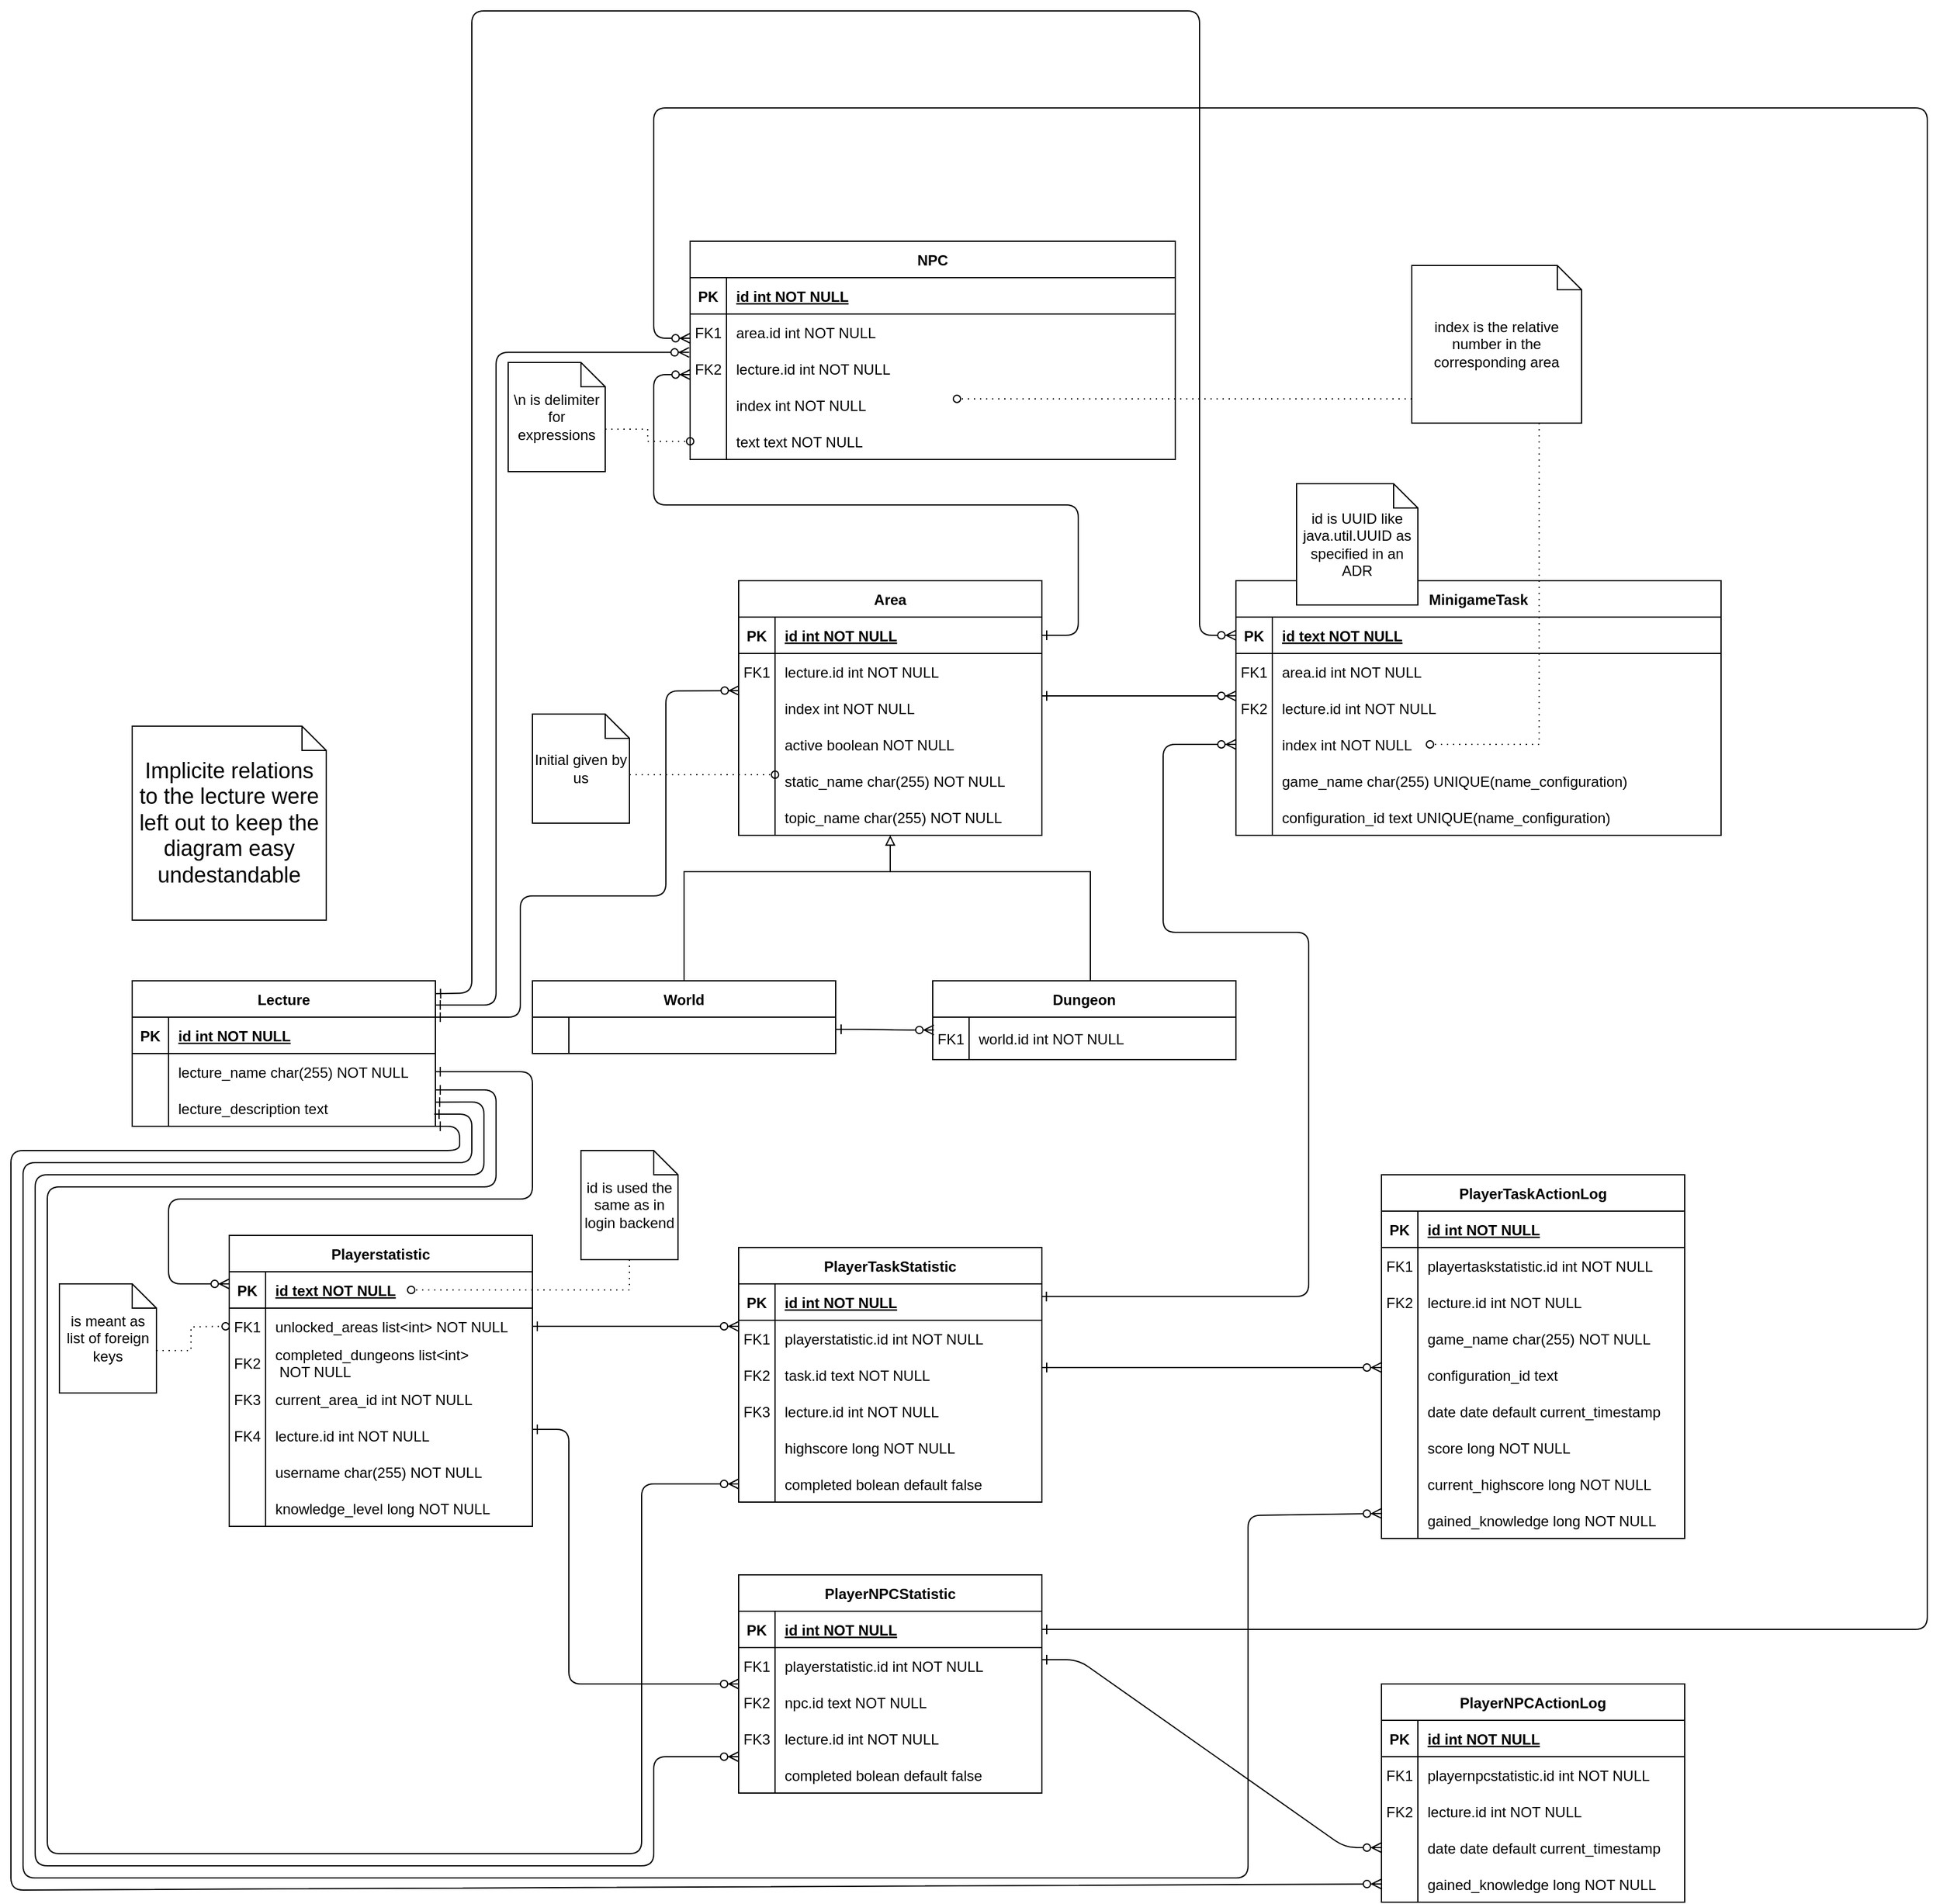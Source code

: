 <mxfile version="20.2.1" type="device"><diagram id="R2lEEEUBdFMjLlhIrx00" name="Page-1"><mxGraphModel dx="1422" dy="3063" grid="1" gridSize="10" guides="1" tooltips="1" connect="1" arrows="1" fold="1" page="1" pageScale="1" pageWidth="1654" pageHeight="2336" math="0" shadow="0" extFonts="Permanent Marker^https://fonts.googleapis.com/css?family=Permanent+Marker"><root><mxCell id="0"/><mxCell id="1" parent="0"/><mxCell id="C-vyLk0tnHw3VtMMgP7b-1" value="" style="endArrow=ERzeroToMany;startArrow=ERone;endFill=1;startFill=0;entryX=0.002;entryY=0.019;entryDx=0;entryDy=0;entryPerimeter=0;elbow=vertical;exitX=1;exitY=0;exitDx=0;exitDy=0;exitPerimeter=0;" parent="1" source="C-vyLk0tnHw3VtMMgP7b-24" target="QNqfpcijbg5fj-BqwDtk-1" edge="1"><mxGeometry width="100" height="100" relative="1" as="geometry"><mxPoint x="410" y="160" as="sourcePoint"/><mxPoint x="440" y="620" as="targetPoint"/><Array as="points"><mxPoint x="440" y="150"/><mxPoint x="440" y="50"/><mxPoint x="560" y="50"/><mxPoint x="560" y="-119"/></Array></mxGeometry></mxCell><mxCell id="C-vyLk0tnHw3VtMMgP7b-12" value="" style="edgeStyle=entityRelationEdgeStyle;endArrow=ERzeroToMany;startArrow=ERone;endFill=1;startFill=0;exitX=1.002;exitY=0.332;exitDx=0;exitDy=0;entryX=0.004;entryY=0.302;entryDx=0;entryDy=0;entryPerimeter=0;exitPerimeter=0;" parent="1" source="C-vyLk0tnHw3VtMMgP7b-6" target="C-vyLk0tnHw3VtMMgP7b-17" edge="1"><mxGeometry width="100" height="100" relative="1" as="geometry"><mxPoint x="400" y="180" as="sourcePoint"/><mxPoint x="460" y="205" as="targetPoint"/></mxGeometry></mxCell><mxCell id="C-vyLk0tnHw3VtMMgP7b-2" value="World" style="shape=table;startSize=30;container=1;collapsible=1;childLayout=tableLayout;fixedRows=1;rowLines=0;fontStyle=1;align=center;resizeLast=1;" parent="1" vertex="1"><mxGeometry x="450" y="120" width="250" height="60" as="geometry"/></mxCell><mxCell id="C-vyLk0tnHw3VtMMgP7b-6" value="" style="shape=partialRectangle;collapsible=0;dropTarget=0;pointerEvents=0;fillColor=none;points=[[0,0.5],[1,0.5]];portConstraint=eastwest;top=0;left=0;right=0;bottom=0;" parent="C-vyLk0tnHw3VtMMgP7b-2" vertex="1"><mxGeometry y="30" width="250" height="30" as="geometry"/></mxCell><mxCell id="C-vyLk0tnHw3VtMMgP7b-7" value="" style="shape=partialRectangle;overflow=hidden;connectable=0;fillColor=none;top=0;left=0;bottom=0;right=0;" parent="C-vyLk0tnHw3VtMMgP7b-6" vertex="1"><mxGeometry width="30" height="30" as="geometry"><mxRectangle width="30" height="30" as="alternateBounds"/></mxGeometry></mxCell><mxCell id="C-vyLk0tnHw3VtMMgP7b-8" value="" style="shape=partialRectangle;overflow=hidden;connectable=0;fillColor=none;top=0;left=0;bottom=0;right=0;align=left;spacingLeft=6;" parent="C-vyLk0tnHw3VtMMgP7b-6" vertex="1"><mxGeometry x="30" width="220" height="30" as="geometry"><mxRectangle width="220" height="30" as="alternateBounds"/></mxGeometry></mxCell><mxCell id="pqwRRfVXFk72cHDk8eGs-54" style="edgeStyle=orthogonalEdgeStyle;rounded=0;orthogonalLoop=1;jettySize=auto;html=1;startArrow=none;startFill=0;endArrow=none;endFill=0;" parent="1" source="C-vyLk0tnHw3VtMMgP7b-13" edge="1"><mxGeometry relative="1" as="geometry"><mxPoint x="740" y="30" as="targetPoint"/><Array as="points"><mxPoint x="910" y="30"/></Array></mxGeometry></mxCell><mxCell id="C-vyLk0tnHw3VtMMgP7b-13" value="Dungeon" style="shape=table;startSize=30;container=1;collapsible=1;childLayout=tableLayout;fixedRows=1;rowLines=0;fontStyle=1;align=center;resizeLast=1;" parent="1" vertex="1"><mxGeometry x="780" y="120" width="250" height="65" as="geometry"/></mxCell><mxCell id="C-vyLk0tnHw3VtMMgP7b-17" value="" style="shape=partialRectangle;collapsible=0;dropTarget=0;pointerEvents=0;fillColor=none;points=[[0,0.5],[1,0.5]];portConstraint=eastwest;top=0;left=0;right=0;bottom=0;" parent="C-vyLk0tnHw3VtMMgP7b-13" vertex="1"><mxGeometry y="30" width="250" height="35" as="geometry"/></mxCell><mxCell id="C-vyLk0tnHw3VtMMgP7b-18" value="FK1" style="shape=partialRectangle;overflow=hidden;connectable=0;fillColor=none;top=0;left=0;bottom=0;right=0;" parent="C-vyLk0tnHw3VtMMgP7b-17" vertex="1"><mxGeometry width="30" height="35" as="geometry"><mxRectangle width="30" height="35" as="alternateBounds"/></mxGeometry></mxCell><mxCell id="C-vyLk0tnHw3VtMMgP7b-19" value="world.id int NOT NULL" style="shape=partialRectangle;overflow=hidden;connectable=0;fillColor=none;top=0;left=0;bottom=0;right=0;align=left;spacingLeft=6;" parent="C-vyLk0tnHw3VtMMgP7b-17" vertex="1"><mxGeometry x="30" width="220" height="35" as="geometry"><mxRectangle width="220" height="35" as="alternateBounds"/></mxGeometry></mxCell><mxCell id="C-vyLk0tnHw3VtMMgP7b-23" value="Lecture" style="shape=table;startSize=30;container=1;collapsible=1;childLayout=tableLayout;fixedRows=1;rowLines=0;fontStyle=1;align=center;resizeLast=1;" parent="1" vertex="1"><mxGeometry x="120" y="120" width="250" height="120" as="geometry"/></mxCell><mxCell id="C-vyLk0tnHw3VtMMgP7b-24" value="" style="shape=partialRectangle;collapsible=0;dropTarget=0;pointerEvents=0;fillColor=none;points=[[0,0.5],[1,0.5]];portConstraint=eastwest;top=0;left=0;right=0;bottom=1;" parent="C-vyLk0tnHw3VtMMgP7b-23" vertex="1"><mxGeometry y="30" width="250" height="30" as="geometry"/></mxCell><mxCell id="C-vyLk0tnHw3VtMMgP7b-25" value="PK" style="shape=partialRectangle;overflow=hidden;connectable=0;fillColor=none;top=0;left=0;bottom=0;right=0;fontStyle=1;" parent="C-vyLk0tnHw3VtMMgP7b-24" vertex="1"><mxGeometry width="30" height="30" as="geometry"><mxRectangle width="30" height="30" as="alternateBounds"/></mxGeometry></mxCell><mxCell id="C-vyLk0tnHw3VtMMgP7b-26" value="id int NOT NULL " style="shape=partialRectangle;overflow=hidden;connectable=0;fillColor=none;top=0;left=0;bottom=0;right=0;align=left;spacingLeft=6;fontStyle=5;" parent="C-vyLk0tnHw3VtMMgP7b-24" vertex="1"><mxGeometry x="30" width="220" height="30" as="geometry"><mxRectangle width="220" height="30" as="alternateBounds"/></mxGeometry></mxCell><mxCell id="C-vyLk0tnHw3VtMMgP7b-27" value="" style="shape=partialRectangle;collapsible=0;dropTarget=0;pointerEvents=0;fillColor=none;points=[[0,0.5],[1,0.5]];portConstraint=eastwest;top=0;left=0;right=0;bottom=0;" parent="C-vyLk0tnHw3VtMMgP7b-23" vertex="1"><mxGeometry y="60" width="250" height="30" as="geometry"/></mxCell><mxCell id="C-vyLk0tnHw3VtMMgP7b-28" value="" style="shape=partialRectangle;overflow=hidden;connectable=0;fillColor=none;top=0;left=0;bottom=0;right=0;" parent="C-vyLk0tnHw3VtMMgP7b-27" vertex="1"><mxGeometry width="30" height="30" as="geometry"><mxRectangle width="30" height="30" as="alternateBounds"/></mxGeometry></mxCell><mxCell id="C-vyLk0tnHw3VtMMgP7b-29" value="lecture_name char(255) NOT NULL" style="shape=partialRectangle;overflow=hidden;connectable=0;fillColor=none;top=0;left=0;bottom=0;right=0;align=left;spacingLeft=6;" parent="C-vyLk0tnHw3VtMMgP7b-27" vertex="1"><mxGeometry x="30" width="220" height="30" as="geometry"><mxRectangle width="220" height="30" as="alternateBounds"/></mxGeometry></mxCell><mxCell id="zyFrerPXkrcVenU_8yF8-18" style="shape=partialRectangle;collapsible=0;dropTarget=0;pointerEvents=0;fillColor=none;points=[[0,0.5],[1,0.5]];portConstraint=eastwest;top=0;left=0;right=0;bottom=0;" parent="C-vyLk0tnHw3VtMMgP7b-23" vertex="1"><mxGeometry y="90" width="250" height="30" as="geometry"/></mxCell><mxCell id="zyFrerPXkrcVenU_8yF8-19" style="shape=partialRectangle;overflow=hidden;connectable=0;fillColor=none;top=0;left=0;bottom=0;right=0;" parent="zyFrerPXkrcVenU_8yF8-18" vertex="1"><mxGeometry width="30" height="30" as="geometry"><mxRectangle width="30" height="30" as="alternateBounds"/></mxGeometry></mxCell><mxCell id="zyFrerPXkrcVenU_8yF8-20" value="lecture_description text" style="shape=partialRectangle;overflow=hidden;connectable=0;fillColor=none;top=0;left=0;bottom=0;right=0;align=left;spacingLeft=6;" parent="zyFrerPXkrcVenU_8yF8-18" vertex="1"><mxGeometry x="30" width="220" height="30" as="geometry"><mxRectangle width="220" height="30" as="alternateBounds"/></mxGeometry></mxCell><mxCell id="pqwRRfVXFk72cHDk8eGs-65" style="edgeStyle=orthogonalEdgeStyle;rounded=0;orthogonalLoop=1;jettySize=auto;html=1;startArrow=none;startFill=0;endArrow=oval;endFill=0;dashed=1;dashPattern=1 4;exitX=0;exitY=0;exitDx=80;exitDy=55;exitPerimeter=0;" parent="1" source="pqwRRfVXFk72cHDk8eGs-3" edge="1"><mxGeometry relative="1" as="geometry"><mxPoint x="650" y="-50" as="targetPoint"/><Array as="points"><mxPoint x="480" y="-50"/></Array></mxGeometry></mxCell><mxCell id="pqwRRfVXFk72cHDk8eGs-3" value="Initial given by us" style="shape=note;size=20;whiteSpace=wrap;html=1;" parent="1" vertex="1"><mxGeometry x="450" y="-100" width="80" height="90" as="geometry"/></mxCell><mxCell id="pqwRRfVXFk72cHDk8eGs-53" style="edgeStyle=orthogonalEdgeStyle;rounded=0;orthogonalLoop=1;jettySize=auto;html=1;entryX=0.5;entryY=0;entryDx=0;entryDy=0;endArrow=none;endFill=0;startArrow=block;startFill=0;" parent="1" source="pqwRRfVXFk72cHDk8eGs-41" target="C-vyLk0tnHw3VtMMgP7b-2" edge="1"><mxGeometry relative="1" as="geometry"><Array as="points"><mxPoint x="745" y="30"/><mxPoint x="575" y="30"/></Array></mxGeometry></mxCell><mxCell id="pqwRRfVXFk72cHDk8eGs-41" value="Area" style="shape=table;startSize=30;container=1;collapsible=1;childLayout=tableLayout;fixedRows=1;rowLines=0;fontStyle=1;align=center;resizeLast=1;" parent="1" vertex="1"><mxGeometry x="620" y="-210" width="250" height="210" as="geometry"/></mxCell><mxCell id="pqwRRfVXFk72cHDk8eGs-42" value="" style="shape=partialRectangle;collapsible=0;dropTarget=0;pointerEvents=0;fillColor=none;points=[[0,0.5],[1,0.5]];portConstraint=eastwest;top=0;left=0;right=0;bottom=1;" parent="pqwRRfVXFk72cHDk8eGs-41" vertex="1"><mxGeometry y="30" width="250" height="30" as="geometry"/></mxCell><mxCell id="pqwRRfVXFk72cHDk8eGs-43" value="PK" style="shape=partialRectangle;overflow=hidden;connectable=0;fillColor=none;top=0;left=0;bottom=0;right=0;fontStyle=1;" parent="pqwRRfVXFk72cHDk8eGs-42" vertex="1"><mxGeometry width="30" height="30" as="geometry"><mxRectangle width="30" height="30" as="alternateBounds"/></mxGeometry></mxCell><mxCell id="pqwRRfVXFk72cHDk8eGs-44" value="id int NOT NULL " style="shape=partialRectangle;overflow=hidden;connectable=0;fillColor=none;top=0;left=0;bottom=0;right=0;align=left;spacingLeft=6;fontStyle=5;" parent="pqwRRfVXFk72cHDk8eGs-42" vertex="1"><mxGeometry x="30" width="220" height="30" as="geometry"><mxRectangle width="220" height="30" as="alternateBounds"/></mxGeometry></mxCell><mxCell id="pqwRRfVXFk72cHDk8eGs-45" value="" style="shape=partialRectangle;collapsible=0;dropTarget=0;pointerEvents=0;fillColor=none;points=[[0,0.5],[1,0.5]];portConstraint=eastwest;top=0;left=0;right=0;bottom=0;" parent="pqwRRfVXFk72cHDk8eGs-41" vertex="1"><mxGeometry y="60" width="250" height="30" as="geometry"/></mxCell><mxCell id="pqwRRfVXFk72cHDk8eGs-46" value="FK1" style="shape=partialRectangle;overflow=hidden;connectable=0;fillColor=none;top=0;left=0;bottom=0;right=0;" parent="pqwRRfVXFk72cHDk8eGs-45" vertex="1"><mxGeometry width="30" height="30" as="geometry"><mxRectangle width="30" height="30" as="alternateBounds"/></mxGeometry></mxCell><mxCell id="pqwRRfVXFk72cHDk8eGs-47" value="lecture.id int NOT NULL" style="shape=partialRectangle;overflow=hidden;connectable=0;fillColor=none;top=0;left=0;bottom=0;right=0;align=left;spacingLeft=6;" parent="pqwRRfVXFk72cHDk8eGs-45" vertex="1"><mxGeometry x="30" width="220" height="30" as="geometry"><mxRectangle width="220" height="30" as="alternateBounds"/></mxGeometry></mxCell><mxCell id="QNqfpcijbg5fj-BqwDtk-1" style="shape=partialRectangle;collapsible=0;dropTarget=0;pointerEvents=0;fillColor=none;points=[[0,0.5],[1,0.5]];portConstraint=eastwest;top=0;left=0;right=0;bottom=0;" parent="pqwRRfVXFk72cHDk8eGs-41" vertex="1"><mxGeometry y="90" width="250" height="30" as="geometry"/></mxCell><mxCell id="QNqfpcijbg5fj-BqwDtk-2" style="shape=partialRectangle;overflow=hidden;connectable=0;fillColor=none;top=0;left=0;bottom=0;right=0;" parent="QNqfpcijbg5fj-BqwDtk-1" vertex="1"><mxGeometry width="30" height="30" as="geometry"><mxRectangle width="30" height="30" as="alternateBounds"/></mxGeometry></mxCell><mxCell id="QNqfpcijbg5fj-BqwDtk-3" value="index int NOT NULL" style="shape=partialRectangle;overflow=hidden;connectable=0;fillColor=none;top=0;left=0;bottom=0;right=0;align=left;spacingLeft=6;" parent="QNqfpcijbg5fj-BqwDtk-1" vertex="1"><mxGeometry x="30" width="220" height="30" as="geometry"><mxRectangle width="220" height="30" as="alternateBounds"/></mxGeometry></mxCell><mxCell id="pqwRRfVXFk72cHDk8eGs-48" value="" style="shape=partialRectangle;collapsible=0;dropTarget=0;pointerEvents=0;fillColor=none;points=[[0,0.5],[1,0.5]];portConstraint=eastwest;top=0;left=0;right=0;bottom=0;" parent="pqwRRfVXFk72cHDk8eGs-41" vertex="1"><mxGeometry y="120" width="250" height="30" as="geometry"/></mxCell><mxCell id="pqwRRfVXFk72cHDk8eGs-49" value="" style="shape=partialRectangle;overflow=hidden;connectable=0;fillColor=none;top=0;left=0;bottom=0;right=0;" parent="pqwRRfVXFk72cHDk8eGs-48" vertex="1"><mxGeometry width="30" height="30" as="geometry"><mxRectangle width="30" height="30" as="alternateBounds"/></mxGeometry></mxCell><mxCell id="pqwRRfVXFk72cHDk8eGs-50" value="active boolean NOT NULL" style="shape=partialRectangle;overflow=hidden;connectable=0;fillColor=none;top=0;left=0;bottom=0;right=0;align=left;spacingLeft=6;" parent="pqwRRfVXFk72cHDk8eGs-48" vertex="1"><mxGeometry x="30" width="220" height="30" as="geometry"><mxRectangle width="220" height="30" as="alternateBounds"/></mxGeometry></mxCell><mxCell id="zyFrerPXkrcVenU_8yF8-15" style="shape=partialRectangle;collapsible=0;dropTarget=0;pointerEvents=0;fillColor=none;points=[[0,0.5],[1,0.5]];portConstraint=eastwest;top=0;left=0;right=0;bottom=0;" parent="pqwRRfVXFk72cHDk8eGs-41" vertex="1"><mxGeometry y="150" width="250" height="30" as="geometry"/></mxCell><mxCell id="zyFrerPXkrcVenU_8yF8-16" style="shape=partialRectangle;overflow=hidden;connectable=0;fillColor=none;top=0;left=0;bottom=0;right=0;" parent="zyFrerPXkrcVenU_8yF8-15" vertex="1"><mxGeometry width="30" height="30" as="geometry"><mxRectangle width="30" height="30" as="alternateBounds"/></mxGeometry></mxCell><mxCell id="zyFrerPXkrcVenU_8yF8-17" style="shape=partialRectangle;overflow=hidden;connectable=0;fillColor=none;top=0;left=0;bottom=0;right=0;align=left;spacingLeft=6;" parent="zyFrerPXkrcVenU_8yF8-15" vertex="1"><mxGeometry x="30" width="220" height="30" as="geometry"><mxRectangle width="220" height="30" as="alternateBounds"/></mxGeometry></mxCell><mxCell id="zyFrerPXkrcVenU_8yF8-12" style="shape=partialRectangle;collapsible=0;dropTarget=0;pointerEvents=0;fillColor=none;points=[[0,0.5],[1,0.5]];portConstraint=eastwest;top=0;left=0;right=0;bottom=0;" parent="pqwRRfVXFk72cHDk8eGs-41" vertex="1"><mxGeometry y="180" width="250" height="30" as="geometry"/></mxCell><mxCell id="zyFrerPXkrcVenU_8yF8-13" style="shape=partialRectangle;overflow=hidden;connectable=0;fillColor=none;top=0;left=0;bottom=0;right=0;" parent="zyFrerPXkrcVenU_8yF8-12" vertex="1"><mxGeometry width="30" height="30" as="geometry"><mxRectangle width="30" height="30" as="alternateBounds"/></mxGeometry></mxCell><mxCell id="zyFrerPXkrcVenU_8yF8-14" style="shape=partialRectangle;overflow=hidden;connectable=0;fillColor=none;top=0;left=0;bottom=0;right=0;align=left;spacingLeft=6;" parent="zyFrerPXkrcVenU_8yF8-12" vertex="1"><mxGeometry x="30" width="220" height="30" as="geometry"><mxRectangle width="220" height="30" as="alternateBounds"/></mxGeometry></mxCell><mxCell id="pqwRRfVXFk72cHDk8eGs-51" value="static_name char(255) NOT NULL" style="shape=partialRectangle;overflow=hidden;connectable=0;fillColor=none;top=0;left=0;bottom=0;right=0;align=left;spacingLeft=6;" parent="1" vertex="1"><mxGeometry x="650" y="-60" width="220" height="30" as="geometry"/></mxCell><mxCell id="pqwRRfVXFk72cHDk8eGs-52" value="topic_name char(255) NOT NULL" style="shape=partialRectangle;overflow=hidden;connectable=0;fillColor=none;top=0;left=0;bottom=0;right=0;align=left;spacingLeft=6;" parent="1" vertex="1"><mxGeometry x="650" y="-30" width="220" height="30" as="geometry"/></mxCell><mxCell id="pqwRRfVXFk72cHDk8eGs-55" value="MinigameTask" style="shape=table;startSize=30;container=1;collapsible=1;childLayout=tableLayout;fixedRows=1;rowLines=0;fontStyle=1;align=center;resizeLast=1;" parent="1" vertex="1"><mxGeometry x="1030" y="-210" width="400" height="210" as="geometry"/></mxCell><mxCell id="pqwRRfVXFk72cHDk8eGs-56" value="" style="shape=partialRectangle;collapsible=0;dropTarget=0;pointerEvents=0;fillColor=none;points=[[0,0.5],[1,0.5]];portConstraint=eastwest;top=0;left=0;right=0;bottom=1;" parent="pqwRRfVXFk72cHDk8eGs-55" vertex="1"><mxGeometry y="30" width="400" height="30" as="geometry"/></mxCell><mxCell id="pqwRRfVXFk72cHDk8eGs-57" value="PK" style="shape=partialRectangle;overflow=hidden;connectable=0;fillColor=none;top=0;left=0;bottom=0;right=0;fontStyle=1;" parent="pqwRRfVXFk72cHDk8eGs-56" vertex="1"><mxGeometry width="30" height="30" as="geometry"><mxRectangle width="30" height="30" as="alternateBounds"/></mxGeometry></mxCell><mxCell id="pqwRRfVXFk72cHDk8eGs-58" value="id text NOT NULL " style="shape=partialRectangle;overflow=hidden;connectable=0;fillColor=none;top=0;left=0;bottom=0;right=0;align=left;spacingLeft=6;fontStyle=5;" parent="pqwRRfVXFk72cHDk8eGs-56" vertex="1"><mxGeometry x="30" width="370" height="30" as="geometry"><mxRectangle width="370" height="30" as="alternateBounds"/></mxGeometry></mxCell><mxCell id="pqwRRfVXFk72cHDk8eGs-59" value="" style="shape=partialRectangle;collapsible=0;dropTarget=0;pointerEvents=0;fillColor=none;points=[[0,0.5],[1,0.5]];portConstraint=eastwest;top=0;left=0;right=0;bottom=0;" parent="pqwRRfVXFk72cHDk8eGs-55" vertex="1"><mxGeometry y="60" width="400" height="30" as="geometry"/></mxCell><mxCell id="pqwRRfVXFk72cHDk8eGs-60" value="FK1" style="shape=partialRectangle;overflow=hidden;connectable=0;fillColor=none;top=0;left=0;bottom=0;right=0;" parent="pqwRRfVXFk72cHDk8eGs-59" vertex="1"><mxGeometry width="30" height="30" as="geometry"><mxRectangle width="30" height="30" as="alternateBounds"/></mxGeometry></mxCell><mxCell id="pqwRRfVXFk72cHDk8eGs-61" value="area.id int NOT NULL" style="shape=partialRectangle;overflow=hidden;connectable=0;fillColor=none;top=0;left=0;bottom=0;right=0;align=left;spacingLeft=6;" parent="pqwRRfVXFk72cHDk8eGs-59" vertex="1"><mxGeometry x="30" width="370" height="30" as="geometry"><mxRectangle width="370" height="30" as="alternateBounds"/></mxGeometry></mxCell><mxCell id="zyFrerPXkrcVenU_8yF8-3" style="shape=partialRectangle;collapsible=0;dropTarget=0;pointerEvents=0;fillColor=none;points=[[0,0.5],[1,0.5]];portConstraint=eastwest;top=0;left=0;right=0;bottom=0;" parent="pqwRRfVXFk72cHDk8eGs-55" vertex="1"><mxGeometry y="90" width="400" height="30" as="geometry"/></mxCell><mxCell id="zyFrerPXkrcVenU_8yF8-4" value="FK2" style="shape=partialRectangle;overflow=hidden;connectable=0;fillColor=none;top=0;left=0;bottom=0;right=0;" parent="zyFrerPXkrcVenU_8yF8-3" vertex="1"><mxGeometry width="30" height="30" as="geometry"><mxRectangle width="30" height="30" as="alternateBounds"/></mxGeometry></mxCell><mxCell id="zyFrerPXkrcVenU_8yF8-5" value="lecture.id int NOT NULL" style="shape=partialRectangle;overflow=hidden;connectable=0;fillColor=none;top=0;left=0;bottom=0;right=0;align=left;spacingLeft=6;" parent="zyFrerPXkrcVenU_8yF8-3" vertex="1"><mxGeometry x="30" width="370" height="30" as="geometry"><mxRectangle width="370" height="30" as="alternateBounds"/></mxGeometry></mxCell><mxCell id="pqwRRfVXFk72cHDk8eGs-62" value="" style="shape=partialRectangle;collapsible=0;dropTarget=0;pointerEvents=0;fillColor=none;points=[[0,0.5],[1,0.5]];portConstraint=eastwest;top=0;left=0;right=0;bottom=0;" parent="pqwRRfVXFk72cHDk8eGs-55" vertex="1"><mxGeometry y="120" width="400" height="30" as="geometry"/></mxCell><mxCell id="pqwRRfVXFk72cHDk8eGs-63" value="" style="shape=partialRectangle;overflow=hidden;connectable=0;fillColor=none;top=0;left=0;bottom=0;right=0;" parent="pqwRRfVXFk72cHDk8eGs-62" vertex="1"><mxGeometry width="30" height="30" as="geometry"><mxRectangle width="30" height="30" as="alternateBounds"/></mxGeometry></mxCell><mxCell id="pqwRRfVXFk72cHDk8eGs-64" value="index int NOT NULL" style="shape=partialRectangle;overflow=hidden;connectable=0;fillColor=none;top=0;left=0;bottom=0;right=0;align=left;spacingLeft=6;" parent="pqwRRfVXFk72cHDk8eGs-62" vertex="1"><mxGeometry x="30" width="370" height="30" as="geometry"><mxRectangle width="370" height="30" as="alternateBounds"/></mxGeometry></mxCell><mxCell id="zyFrerPXkrcVenU_8yF8-9" style="shape=partialRectangle;collapsible=0;dropTarget=0;pointerEvents=0;fillColor=none;points=[[0,0.5],[1,0.5]];portConstraint=eastwest;top=0;left=0;right=0;bottom=0;" parent="pqwRRfVXFk72cHDk8eGs-55" vertex="1"><mxGeometry y="150" width="400" height="30" as="geometry"/></mxCell><mxCell id="zyFrerPXkrcVenU_8yF8-10" style="shape=partialRectangle;overflow=hidden;connectable=0;fillColor=none;top=0;left=0;bottom=0;right=0;" parent="zyFrerPXkrcVenU_8yF8-9" vertex="1"><mxGeometry width="30" height="30" as="geometry"><mxRectangle width="30" height="30" as="alternateBounds"/></mxGeometry></mxCell><mxCell id="zyFrerPXkrcVenU_8yF8-11" style="shape=partialRectangle;overflow=hidden;connectable=0;fillColor=none;top=0;left=0;bottom=0;right=0;align=left;spacingLeft=6;" parent="zyFrerPXkrcVenU_8yF8-9" vertex="1"><mxGeometry x="30" width="370" height="30" as="geometry"><mxRectangle width="370" height="30" as="alternateBounds"/></mxGeometry></mxCell><mxCell id="zyFrerPXkrcVenU_8yF8-6" style="shape=partialRectangle;collapsible=0;dropTarget=0;pointerEvents=0;fillColor=none;points=[[0,0.5],[1,0.5]];portConstraint=eastwest;top=0;left=0;right=0;bottom=0;" parent="pqwRRfVXFk72cHDk8eGs-55" vertex="1"><mxGeometry y="180" width="400" height="30" as="geometry"/></mxCell><mxCell id="zyFrerPXkrcVenU_8yF8-7" style="shape=partialRectangle;overflow=hidden;connectable=0;fillColor=none;top=0;left=0;bottom=0;right=0;" parent="zyFrerPXkrcVenU_8yF8-6" vertex="1"><mxGeometry width="30" height="30" as="geometry"><mxRectangle width="30" height="30" as="alternateBounds"/></mxGeometry></mxCell><mxCell id="zyFrerPXkrcVenU_8yF8-8" style="shape=partialRectangle;overflow=hidden;connectable=0;fillColor=none;top=0;left=0;bottom=0;right=0;align=left;spacingLeft=6;" parent="zyFrerPXkrcVenU_8yF8-6" vertex="1"><mxGeometry x="30" width="370" height="30" as="geometry"><mxRectangle width="370" height="30" as="alternateBounds"/></mxGeometry></mxCell><mxCell id="pqwRRfVXFk72cHDk8eGs-66" value="configuration_id text UNIQUE(name_configuration)" style="shape=partialRectangle;overflow=hidden;connectable=0;fillColor=none;top=0;left=0;bottom=0;right=0;align=left;spacingLeft=6;" parent="1" vertex="1"><mxGeometry x="1060" y="-30" width="360" height="30" as="geometry"><mxRectangle width="220" height="30" as="alternateBounds"/></mxGeometry></mxCell><mxCell id="pqwRRfVXFk72cHDk8eGs-67" value="" style="edgeStyle=entityRelationEdgeStyle;endArrow=ERzeroToMany;startArrow=ERone;endFill=1;startFill=0;entryX=0;entryY=0.167;entryDx=0;entryDy=0;entryPerimeter=0;" parent="1" target="zyFrerPXkrcVenU_8yF8-3" edge="1"><mxGeometry width="100" height="100" relative="1" as="geometry"><mxPoint x="870" y="-115" as="sourcePoint"/><mxPoint x="1010" y="-90" as="targetPoint"/></mxGeometry></mxCell><mxCell id="pqwRRfVXFk72cHDk8eGs-68" value="Playerstatistic" style="shape=table;startSize=30;container=1;collapsible=1;childLayout=tableLayout;fixedRows=1;rowLines=0;fontStyle=1;align=center;resizeLast=1;" parent="1" vertex="1"><mxGeometry x="200" y="330" width="250" height="240" as="geometry"/></mxCell><mxCell id="pqwRRfVXFk72cHDk8eGs-69" value="" style="shape=partialRectangle;collapsible=0;dropTarget=0;pointerEvents=0;fillColor=none;points=[[0,0.5],[1,0.5]];portConstraint=eastwest;top=0;left=0;right=0;bottom=1;" parent="pqwRRfVXFk72cHDk8eGs-68" vertex="1"><mxGeometry y="30" width="250" height="30" as="geometry"/></mxCell><mxCell id="pqwRRfVXFk72cHDk8eGs-70" value="PK" style="shape=partialRectangle;overflow=hidden;connectable=0;fillColor=none;top=0;left=0;bottom=0;right=0;fontStyle=1;" parent="pqwRRfVXFk72cHDk8eGs-69" vertex="1"><mxGeometry width="30" height="30" as="geometry"><mxRectangle width="30" height="30" as="alternateBounds"/></mxGeometry></mxCell><mxCell id="pqwRRfVXFk72cHDk8eGs-71" value="id text NOT NULL " style="shape=partialRectangle;overflow=hidden;connectable=0;fillColor=none;top=0;left=0;bottom=0;right=0;align=left;spacingLeft=6;fontStyle=5;" parent="pqwRRfVXFk72cHDk8eGs-69" vertex="1"><mxGeometry x="30" width="220" height="30" as="geometry"><mxRectangle width="220" height="30" as="alternateBounds"/></mxGeometry></mxCell><mxCell id="pqwRRfVXFk72cHDk8eGs-72" value="" style="shape=partialRectangle;collapsible=0;dropTarget=0;pointerEvents=0;fillColor=none;points=[[0,0.5],[1,0.5]];portConstraint=eastwest;top=0;left=0;right=0;bottom=0;" parent="pqwRRfVXFk72cHDk8eGs-68" vertex="1"><mxGeometry y="60" width="250" height="30" as="geometry"/></mxCell><mxCell id="pqwRRfVXFk72cHDk8eGs-73" value="FK1" style="shape=partialRectangle;overflow=hidden;connectable=0;fillColor=none;top=0;left=0;bottom=0;right=0;" parent="pqwRRfVXFk72cHDk8eGs-72" vertex="1"><mxGeometry width="30" height="30" as="geometry"><mxRectangle width="30" height="30" as="alternateBounds"/></mxGeometry></mxCell><mxCell id="pqwRRfVXFk72cHDk8eGs-74" value="unlocked_areas list&lt;int&gt; NOT NULL" style="shape=partialRectangle;overflow=hidden;connectable=0;fillColor=none;top=0;left=0;bottom=0;right=0;align=left;spacingLeft=6;" parent="pqwRRfVXFk72cHDk8eGs-72" vertex="1"><mxGeometry x="30" width="220" height="30" as="geometry"><mxRectangle width="220" height="30" as="alternateBounds"/></mxGeometry></mxCell><mxCell id="zyFrerPXkrcVenU_8yF8-42" style="shape=partialRectangle;collapsible=0;dropTarget=0;pointerEvents=0;fillColor=none;points=[[0,0.5],[1,0.5]];portConstraint=eastwest;top=0;left=0;right=0;bottom=0;" parent="pqwRRfVXFk72cHDk8eGs-68" vertex="1"><mxGeometry y="90" width="250" height="30" as="geometry"/></mxCell><mxCell id="zyFrerPXkrcVenU_8yF8-43" style="shape=partialRectangle;overflow=hidden;connectable=0;fillColor=none;top=0;left=0;bottom=0;right=0;" parent="zyFrerPXkrcVenU_8yF8-42" vertex="1"><mxGeometry width="30" height="30" as="geometry"><mxRectangle width="30" height="30" as="alternateBounds"/></mxGeometry></mxCell><mxCell id="zyFrerPXkrcVenU_8yF8-44" style="shape=partialRectangle;overflow=hidden;connectable=0;fillColor=none;top=0;left=0;bottom=0;right=0;align=left;spacingLeft=6;" parent="zyFrerPXkrcVenU_8yF8-42" vertex="1"><mxGeometry x="30" width="220" height="30" as="geometry"><mxRectangle width="220" height="30" as="alternateBounds"/></mxGeometry></mxCell><mxCell id="zyFrerPXkrcVenU_8yF8-39" style="shape=partialRectangle;collapsible=0;dropTarget=0;pointerEvents=0;fillColor=none;points=[[0,0.5],[1,0.5]];portConstraint=eastwest;top=0;left=0;right=0;bottom=0;" parent="pqwRRfVXFk72cHDk8eGs-68" vertex="1"><mxGeometry y="120" width="250" height="30" as="geometry"/></mxCell><mxCell id="zyFrerPXkrcVenU_8yF8-40" style="shape=partialRectangle;overflow=hidden;connectable=0;fillColor=none;top=0;left=0;bottom=0;right=0;" parent="zyFrerPXkrcVenU_8yF8-39" vertex="1"><mxGeometry width="30" height="30" as="geometry"><mxRectangle width="30" height="30" as="alternateBounds"/></mxGeometry></mxCell><mxCell id="zyFrerPXkrcVenU_8yF8-41" style="shape=partialRectangle;overflow=hidden;connectable=0;fillColor=none;top=0;left=0;bottom=0;right=0;align=left;spacingLeft=6;" parent="zyFrerPXkrcVenU_8yF8-39" vertex="1"><mxGeometry x="30" width="220" height="30" as="geometry"><mxRectangle width="220" height="30" as="alternateBounds"/></mxGeometry></mxCell><mxCell id="zyFrerPXkrcVenU_8yF8-36" style="shape=partialRectangle;collapsible=0;dropTarget=0;pointerEvents=0;fillColor=none;points=[[0,0.5],[1,0.5]];portConstraint=eastwest;top=0;left=0;right=0;bottom=0;" parent="pqwRRfVXFk72cHDk8eGs-68" vertex="1"><mxGeometry y="150" width="250" height="30" as="geometry"/></mxCell><mxCell id="zyFrerPXkrcVenU_8yF8-37" value="FK4" style="shape=partialRectangle;overflow=hidden;connectable=0;fillColor=none;top=0;left=0;bottom=0;right=0;" parent="zyFrerPXkrcVenU_8yF8-36" vertex="1"><mxGeometry width="30" height="30" as="geometry"><mxRectangle width="30" height="30" as="alternateBounds"/></mxGeometry></mxCell><mxCell id="zyFrerPXkrcVenU_8yF8-38" value="lecture.id int NOT NULL" style="shape=partialRectangle;overflow=hidden;connectable=0;fillColor=none;top=0;left=0;bottom=0;right=0;align=left;spacingLeft=6;" parent="zyFrerPXkrcVenU_8yF8-36" vertex="1"><mxGeometry x="30" width="220" height="30" as="geometry"><mxRectangle width="220" height="30" as="alternateBounds"/></mxGeometry></mxCell><mxCell id="zyFrerPXkrcVenU_8yF8-33" style="shape=partialRectangle;collapsible=0;dropTarget=0;pointerEvents=0;fillColor=none;points=[[0,0.5],[1,0.5]];portConstraint=eastwest;top=0;left=0;right=0;bottom=0;" parent="pqwRRfVXFk72cHDk8eGs-68" vertex="1"><mxGeometry y="180" width="250" height="30" as="geometry"/></mxCell><mxCell id="zyFrerPXkrcVenU_8yF8-34" style="shape=partialRectangle;overflow=hidden;connectable=0;fillColor=none;top=0;left=0;bottom=0;right=0;" parent="zyFrerPXkrcVenU_8yF8-33" vertex="1"><mxGeometry width="30" height="30" as="geometry"><mxRectangle width="30" height="30" as="alternateBounds"/></mxGeometry></mxCell><mxCell id="zyFrerPXkrcVenU_8yF8-35" style="shape=partialRectangle;overflow=hidden;connectable=0;fillColor=none;top=0;left=0;bottom=0;right=0;align=left;spacingLeft=6;" parent="zyFrerPXkrcVenU_8yF8-33" vertex="1"><mxGeometry x="30" width="220" height="30" as="geometry"><mxRectangle width="220" height="30" as="alternateBounds"/></mxGeometry></mxCell><mxCell id="zyFrerPXkrcVenU_8yF8-30" style="shape=partialRectangle;collapsible=0;dropTarget=0;pointerEvents=0;fillColor=none;points=[[0,0.5],[1,0.5]];portConstraint=eastwest;top=0;left=0;right=0;bottom=0;" parent="pqwRRfVXFk72cHDk8eGs-68" vertex="1"><mxGeometry y="210" width="250" height="30" as="geometry"/></mxCell><mxCell id="zyFrerPXkrcVenU_8yF8-31" style="shape=partialRectangle;overflow=hidden;connectable=0;fillColor=none;top=0;left=0;bottom=0;right=0;" parent="zyFrerPXkrcVenU_8yF8-30" vertex="1"><mxGeometry width="30" height="30" as="geometry"><mxRectangle width="30" height="30" as="alternateBounds"/></mxGeometry></mxCell><mxCell id="zyFrerPXkrcVenU_8yF8-32" style="shape=partialRectangle;overflow=hidden;connectable=0;fillColor=none;top=0;left=0;bottom=0;right=0;align=left;spacingLeft=6;" parent="zyFrerPXkrcVenU_8yF8-30" vertex="1"><mxGeometry x="30" width="220" height="30" as="geometry"><mxRectangle width="220" height="30" as="alternateBounds"/></mxGeometry></mxCell><mxCell id="pqwRRfVXFk72cHDk8eGs-82" value="username char(255) NOT NULL" style="shape=partialRectangle;overflow=hidden;connectable=0;fillColor=none;top=0;left=0;bottom=0;right=0;align=left;spacingLeft=6;" parent="1" vertex="1"><mxGeometry x="230" y="510" width="220" height="30" as="geometry"><mxRectangle width="220" height="30" as="alternateBounds"/></mxGeometry></mxCell><mxCell id="pqwRRfVXFk72cHDk8eGs-87" value="" style="shape=partialRectangle;collapsible=0;dropTarget=0;pointerEvents=0;fillColor=none;points=[[0,0.5],[1,0.5]];portConstraint=eastwest;top=0;left=0;right=0;bottom=0;" parent="1" vertex="1"><mxGeometry x="200" y="420" width="250" height="30" as="geometry"/></mxCell><mxCell id="pqwRRfVXFk72cHDk8eGs-88" value="FK2" style="shape=partialRectangle;overflow=hidden;connectable=0;fillColor=none;top=0;left=0;bottom=0;right=0;" parent="pqwRRfVXFk72cHDk8eGs-87" vertex="1"><mxGeometry width="30" height="30" as="geometry"><mxRectangle width="30" height="30" as="alternateBounds"/></mxGeometry></mxCell><mxCell id="pqwRRfVXFk72cHDk8eGs-89" value="completed_dungeons list&lt;int&gt;&#xA; NOT NULL" style="shape=partialRectangle;overflow=hidden;connectable=0;fillColor=none;top=0;left=0;bottom=0;right=0;align=left;spacingLeft=6;" parent="pqwRRfVXFk72cHDk8eGs-87" vertex="1"><mxGeometry x="30" width="220" height="30" as="geometry"><mxRectangle width="220" height="30" as="alternateBounds"/></mxGeometry></mxCell><mxCell id="pqwRRfVXFk72cHDk8eGs-90" value="" style="shape=partialRectangle;collapsible=0;dropTarget=0;pointerEvents=0;fillColor=none;points=[[0,0.5],[1,0.5]];portConstraint=eastwest;top=0;left=0;right=0;bottom=0;" parent="1" vertex="1"><mxGeometry x="200" y="450" width="250" height="30" as="geometry"/></mxCell><mxCell id="pqwRRfVXFk72cHDk8eGs-91" value="FK3" style="shape=partialRectangle;overflow=hidden;connectable=0;fillColor=none;top=0;left=0;bottom=0;right=0;" parent="pqwRRfVXFk72cHDk8eGs-90" vertex="1"><mxGeometry width="30" height="30" as="geometry"><mxRectangle width="30" height="30" as="alternateBounds"/></mxGeometry></mxCell><mxCell id="pqwRRfVXFk72cHDk8eGs-92" value="current_area_id int NOT NULL" style="shape=partialRectangle;overflow=hidden;connectable=0;fillColor=none;top=0;left=0;bottom=0;right=0;align=left;spacingLeft=6;" parent="pqwRRfVXFk72cHDk8eGs-90" vertex="1"><mxGeometry x="30" width="220" height="30" as="geometry"><mxRectangle width="220" height="30" as="alternateBounds"/></mxGeometry></mxCell><mxCell id="pqwRRfVXFk72cHDk8eGs-93" value="knowledge_level long NOT NULL" style="shape=partialRectangle;overflow=hidden;connectable=0;fillColor=none;top=0;left=0;bottom=0;right=0;align=left;spacingLeft=6;" parent="1" vertex="1"><mxGeometry x="230" y="540" width="220" height="30" as="geometry"><mxRectangle width="220" height="30" as="alternateBounds"/></mxGeometry></mxCell><mxCell id="pqwRRfVXFk72cHDk8eGs-94" value="" style="endArrow=ERzeroToMany;startArrow=ERone;endFill=1;startFill=0;exitX=1;exitY=0.5;exitDx=0;exitDy=0;" parent="1" source="C-vyLk0tnHw3VtMMgP7b-27" edge="1"><mxGeometry width="100" height="100" relative="1" as="geometry"><mxPoint x="370" y="220" as="sourcePoint"/><mxPoint x="200" y="370" as="targetPoint"/><Array as="points"><mxPoint x="450" y="195"/><mxPoint x="450" y="300"/><mxPoint x="150" y="300"/><mxPoint x="150" y="370"/></Array></mxGeometry></mxCell><mxCell id="pqwRRfVXFk72cHDk8eGs-96" value="NPC" style="shape=table;startSize=30;container=1;collapsible=1;childLayout=tableLayout;fixedRows=1;rowLines=0;fontStyle=1;align=center;resizeLast=1;" parent="1" vertex="1"><mxGeometry x="580" y="-490" width="400" height="180" as="geometry"/></mxCell><mxCell id="pqwRRfVXFk72cHDk8eGs-97" value="" style="shape=partialRectangle;collapsible=0;dropTarget=0;pointerEvents=0;fillColor=none;points=[[0,0.5],[1,0.5]];portConstraint=eastwest;top=0;left=0;right=0;bottom=1;" parent="pqwRRfVXFk72cHDk8eGs-96" vertex="1"><mxGeometry y="30" width="400" height="30" as="geometry"/></mxCell><mxCell id="pqwRRfVXFk72cHDk8eGs-98" value="PK" style="shape=partialRectangle;overflow=hidden;connectable=0;fillColor=none;top=0;left=0;bottom=0;right=0;fontStyle=1;" parent="pqwRRfVXFk72cHDk8eGs-97" vertex="1"><mxGeometry width="30" height="30" as="geometry"><mxRectangle width="30" height="30" as="alternateBounds"/></mxGeometry></mxCell><mxCell id="pqwRRfVXFk72cHDk8eGs-99" value="id int NOT NULL " style="shape=partialRectangle;overflow=hidden;connectable=0;fillColor=none;top=0;left=0;bottom=0;right=0;align=left;spacingLeft=6;fontStyle=5;" parent="pqwRRfVXFk72cHDk8eGs-97" vertex="1"><mxGeometry x="30" width="370" height="30" as="geometry"><mxRectangle width="370" height="30" as="alternateBounds"/></mxGeometry></mxCell><mxCell id="pqwRRfVXFk72cHDk8eGs-100" value="" style="shape=partialRectangle;collapsible=0;dropTarget=0;pointerEvents=0;fillColor=none;points=[[0,0.5],[1,0.5]];portConstraint=eastwest;top=0;left=0;right=0;bottom=0;" parent="pqwRRfVXFk72cHDk8eGs-96" vertex="1"><mxGeometry y="60" width="400" height="30" as="geometry"/></mxCell><mxCell id="pqwRRfVXFk72cHDk8eGs-101" value="FK1" style="shape=partialRectangle;overflow=hidden;connectable=0;fillColor=none;top=0;left=0;bottom=0;right=0;" parent="pqwRRfVXFk72cHDk8eGs-100" vertex="1"><mxGeometry width="30" height="30" as="geometry"><mxRectangle width="30" height="30" as="alternateBounds"/></mxGeometry></mxCell><mxCell id="pqwRRfVXFk72cHDk8eGs-102" value="area.id int NOT NULL" style="shape=partialRectangle;overflow=hidden;connectable=0;fillColor=none;top=0;left=0;bottom=0;right=0;align=left;spacingLeft=6;" parent="pqwRRfVXFk72cHDk8eGs-100" vertex="1"><mxGeometry x="30" width="370" height="30" as="geometry"><mxRectangle width="370" height="30" as="alternateBounds"/></mxGeometry></mxCell><mxCell id="zyFrerPXkrcVenU_8yF8-27" style="shape=partialRectangle;collapsible=0;dropTarget=0;pointerEvents=0;fillColor=none;points=[[0,0.5],[1,0.5]];portConstraint=eastwest;top=0;left=0;right=0;bottom=0;" parent="pqwRRfVXFk72cHDk8eGs-96" vertex="1"><mxGeometry y="90" width="400" height="30" as="geometry"/></mxCell><mxCell id="zyFrerPXkrcVenU_8yF8-28" value="FK2" style="shape=partialRectangle;overflow=hidden;connectable=0;fillColor=none;top=0;left=0;bottom=0;right=0;" parent="zyFrerPXkrcVenU_8yF8-27" vertex="1"><mxGeometry width="30" height="30" as="geometry"><mxRectangle width="30" height="30" as="alternateBounds"/></mxGeometry></mxCell><mxCell id="zyFrerPXkrcVenU_8yF8-29" value="lecture.id int NOT NULL" style="shape=partialRectangle;overflow=hidden;connectable=0;fillColor=none;top=0;left=0;bottom=0;right=0;align=left;spacingLeft=6;" parent="zyFrerPXkrcVenU_8yF8-27" vertex="1"><mxGeometry x="30" width="370" height="30" as="geometry"><mxRectangle width="370" height="30" as="alternateBounds"/></mxGeometry></mxCell><mxCell id="pqwRRfVXFk72cHDk8eGs-103" value="" style="shape=partialRectangle;collapsible=0;dropTarget=0;pointerEvents=0;fillColor=none;points=[[0,0.5],[1,0.5]];portConstraint=eastwest;top=0;left=0;right=0;bottom=0;" parent="pqwRRfVXFk72cHDk8eGs-96" vertex="1"><mxGeometry y="120" width="400" height="30" as="geometry"/></mxCell><mxCell id="pqwRRfVXFk72cHDk8eGs-104" value="" style="shape=partialRectangle;overflow=hidden;connectable=0;fillColor=none;top=0;left=0;bottom=0;right=0;" parent="pqwRRfVXFk72cHDk8eGs-103" vertex="1"><mxGeometry width="30" height="30" as="geometry"><mxRectangle width="30" height="30" as="alternateBounds"/></mxGeometry></mxCell><mxCell id="pqwRRfVXFk72cHDk8eGs-105" value="index int NOT NULL" style="shape=partialRectangle;overflow=hidden;connectable=0;fillColor=none;top=0;left=0;bottom=0;right=0;align=left;spacingLeft=6;" parent="pqwRRfVXFk72cHDk8eGs-103" vertex="1"><mxGeometry x="30" width="370" height="30" as="geometry"><mxRectangle width="370" height="30" as="alternateBounds"/></mxGeometry></mxCell><mxCell id="zyFrerPXkrcVenU_8yF8-21" style="shape=partialRectangle;collapsible=0;dropTarget=0;pointerEvents=0;fillColor=none;points=[[0,0.5],[1,0.5]];portConstraint=eastwest;top=0;left=0;right=0;bottom=0;" parent="pqwRRfVXFk72cHDk8eGs-96" vertex="1"><mxGeometry y="150" width="400" height="30" as="geometry"/></mxCell><mxCell id="zyFrerPXkrcVenU_8yF8-22" style="shape=partialRectangle;overflow=hidden;connectable=0;fillColor=none;top=0;left=0;bottom=0;right=0;" parent="zyFrerPXkrcVenU_8yF8-21" vertex="1"><mxGeometry width="30" height="30" as="geometry"><mxRectangle width="30" height="30" as="alternateBounds"/></mxGeometry></mxCell><mxCell id="zyFrerPXkrcVenU_8yF8-23" style="shape=partialRectangle;overflow=hidden;connectable=0;fillColor=none;top=0;left=0;bottom=0;right=0;align=left;spacingLeft=6;" parent="zyFrerPXkrcVenU_8yF8-21" vertex="1"><mxGeometry x="30" width="370" height="30" as="geometry"><mxRectangle width="370" height="30" as="alternateBounds"/></mxGeometry></mxCell><mxCell id="pqwRRfVXFk72cHDk8eGs-107" value="text text NOT NULL" style="shape=partialRectangle;overflow=hidden;connectable=0;fillColor=none;top=0;left=0;bottom=0;right=0;align=left;spacingLeft=6;" parent="1" vertex="1"><mxGeometry x="610" y="-340" width="370" height="30" as="geometry"><mxRectangle width="370" height="30" as="alternateBounds"/></mxGeometry></mxCell><mxCell id="pqwRRfVXFk72cHDk8eGs-119" value="game_name char(255) UNIQUE(name_configuration)" style="shape=partialRectangle;overflow=hidden;connectable=0;fillColor=none;top=0;left=0;bottom=0;right=0;align=left;spacingLeft=6;" parent="1" vertex="1"><mxGeometry x="1060" y="-60" width="370" height="30" as="geometry"><mxRectangle width="370" height="30" as="alternateBounds"/></mxGeometry></mxCell><mxCell id="pqwRRfVXFk72cHDk8eGs-120" value="" style="edgeStyle=entityRelationEdgeStyle;endArrow=ERzeroToMany;startArrow=ERone;endFill=1;startFill=0;exitX=1;exitY=0.5;exitDx=0;exitDy=0;" parent="1" source="pqwRRfVXFk72cHDk8eGs-42" edge="1"><mxGeometry width="100" height="100" relative="1" as="geometry"><mxPoint x="730" y="-300" as="sourcePoint"/><mxPoint x="580" y="-380" as="targetPoint"/></mxGeometry></mxCell><mxCell id="oHM8OjoXgzPYrGnzswTr-1" style="edgeStyle=orthogonalEdgeStyle;rounded=0;orthogonalLoop=1;jettySize=auto;html=1;exitX=0;exitY=0;exitDx=80;exitDy=55;exitPerimeter=0;entryX=0;entryY=0.5;entryDx=0;entryDy=0;dashed=1;dashPattern=1 4;endArrow=oval;endFill=0;" parent="1" source="pqwRRfVXFk72cHDk8eGs-122" target="zyFrerPXkrcVenU_8yF8-21" edge="1"><mxGeometry relative="1" as="geometry"/></mxCell><mxCell id="pqwRRfVXFk72cHDk8eGs-122" value="\n is delimiter for expressions" style="shape=note;size=20;whiteSpace=wrap;html=1;" parent="1" vertex="1"><mxGeometry x="430" y="-390" width="80" height="90" as="geometry"/></mxCell><mxCell id="ik_LgozcWDtF6Ke-YpjQ-1" value="PlayerTaskStatistic" style="shape=table;startSize=30;container=1;collapsible=1;childLayout=tableLayout;fixedRows=1;rowLines=0;fontStyle=1;align=center;resizeLast=1;" parent="1" vertex="1"><mxGeometry x="620" y="340" width="250" height="210" as="geometry"/></mxCell><mxCell id="ik_LgozcWDtF6Ke-YpjQ-2" value="" style="shape=partialRectangle;collapsible=0;dropTarget=0;pointerEvents=0;fillColor=none;points=[[0,0.5],[1,0.5]];portConstraint=eastwest;top=0;left=0;right=0;bottom=1;" parent="ik_LgozcWDtF6Ke-YpjQ-1" vertex="1"><mxGeometry y="30" width="250" height="30" as="geometry"/></mxCell><mxCell id="ik_LgozcWDtF6Ke-YpjQ-3" value="PK" style="shape=partialRectangle;overflow=hidden;connectable=0;fillColor=none;top=0;left=0;bottom=0;right=0;fontStyle=1;" parent="ik_LgozcWDtF6Ke-YpjQ-2" vertex="1"><mxGeometry width="30" height="30" as="geometry"><mxRectangle width="30" height="30" as="alternateBounds"/></mxGeometry></mxCell><mxCell id="ik_LgozcWDtF6Ke-YpjQ-4" value="id int NOT NULL " style="shape=partialRectangle;overflow=hidden;connectable=0;fillColor=none;top=0;left=0;bottom=0;right=0;align=left;spacingLeft=6;fontStyle=5;" parent="ik_LgozcWDtF6Ke-YpjQ-2" vertex="1"><mxGeometry x="30" width="220" height="30" as="geometry"><mxRectangle width="220" height="30" as="alternateBounds"/></mxGeometry></mxCell><mxCell id="ik_LgozcWDtF6Ke-YpjQ-5" value="" style="shape=partialRectangle;collapsible=0;dropTarget=0;pointerEvents=0;fillColor=none;points=[[0,0.5],[1,0.5]];portConstraint=eastwest;top=0;left=0;right=0;bottom=0;" parent="ik_LgozcWDtF6Ke-YpjQ-1" vertex="1"><mxGeometry y="60" width="250" height="30" as="geometry"/></mxCell><mxCell id="ik_LgozcWDtF6Ke-YpjQ-6" value="FK1" style="shape=partialRectangle;overflow=hidden;connectable=0;fillColor=none;top=0;left=0;bottom=0;right=0;" parent="ik_LgozcWDtF6Ke-YpjQ-5" vertex="1"><mxGeometry width="30" height="30" as="geometry"><mxRectangle width="30" height="30" as="alternateBounds"/></mxGeometry></mxCell><mxCell id="ik_LgozcWDtF6Ke-YpjQ-7" value="playerstatistic.id int NOT NULL" style="shape=partialRectangle;overflow=hidden;connectable=0;fillColor=none;top=0;left=0;bottom=0;right=0;align=left;spacingLeft=6;" parent="ik_LgozcWDtF6Ke-YpjQ-5" vertex="1"><mxGeometry x="30" width="220" height="30" as="geometry"><mxRectangle width="220" height="30" as="alternateBounds"/></mxGeometry></mxCell><mxCell id="zyFrerPXkrcVenU_8yF8-45" style="shape=partialRectangle;collapsible=0;dropTarget=0;pointerEvents=0;fillColor=none;points=[[0,0.5],[1,0.5]];portConstraint=eastwest;top=0;left=0;right=0;bottom=0;" parent="ik_LgozcWDtF6Ke-YpjQ-1" vertex="1"><mxGeometry y="90" width="250" height="30" as="geometry"/></mxCell><mxCell id="zyFrerPXkrcVenU_8yF8-46" style="shape=partialRectangle;overflow=hidden;connectable=0;fillColor=none;top=0;left=0;bottom=0;right=0;" parent="zyFrerPXkrcVenU_8yF8-45" vertex="1"><mxGeometry width="30" height="30" as="geometry"><mxRectangle width="30" height="30" as="alternateBounds"/></mxGeometry></mxCell><mxCell id="zyFrerPXkrcVenU_8yF8-47" style="shape=partialRectangle;overflow=hidden;connectable=0;fillColor=none;top=0;left=0;bottom=0;right=0;align=left;spacingLeft=6;" parent="zyFrerPXkrcVenU_8yF8-45" vertex="1"><mxGeometry x="30" width="220" height="30" as="geometry"><mxRectangle width="220" height="30" as="alternateBounds"/></mxGeometry></mxCell><mxCell id="zyFrerPXkrcVenU_8yF8-48" style="shape=partialRectangle;collapsible=0;dropTarget=0;pointerEvents=0;fillColor=none;points=[[0,0.5],[1,0.5]];portConstraint=eastwest;top=0;left=0;right=0;bottom=0;" parent="ik_LgozcWDtF6Ke-YpjQ-1" vertex="1"><mxGeometry y="120" width="250" height="30" as="geometry"/></mxCell><mxCell id="zyFrerPXkrcVenU_8yF8-49" value="FK3" style="shape=partialRectangle;overflow=hidden;connectable=0;fillColor=none;top=0;left=0;bottom=0;right=0;" parent="zyFrerPXkrcVenU_8yF8-48" vertex="1"><mxGeometry width="30" height="30" as="geometry"><mxRectangle width="30" height="30" as="alternateBounds"/></mxGeometry></mxCell><mxCell id="zyFrerPXkrcVenU_8yF8-50" value="lecture.id int NOT NULL" style="shape=partialRectangle;overflow=hidden;connectable=0;fillColor=none;top=0;left=0;bottom=0;right=0;align=left;spacingLeft=6;" parent="zyFrerPXkrcVenU_8yF8-48" vertex="1"><mxGeometry x="30" width="220" height="30" as="geometry"><mxRectangle width="220" height="30" as="alternateBounds"/></mxGeometry></mxCell><mxCell id="zyFrerPXkrcVenU_8yF8-51" style="shape=partialRectangle;collapsible=0;dropTarget=0;pointerEvents=0;fillColor=none;points=[[0,0.5],[1,0.5]];portConstraint=eastwest;top=0;left=0;right=0;bottom=0;" parent="ik_LgozcWDtF6Ke-YpjQ-1" vertex="1"><mxGeometry y="150" width="250" height="30" as="geometry"/></mxCell><mxCell id="zyFrerPXkrcVenU_8yF8-52" style="shape=partialRectangle;overflow=hidden;connectable=0;fillColor=none;top=0;left=0;bottom=0;right=0;" parent="zyFrerPXkrcVenU_8yF8-51" vertex="1"><mxGeometry width="30" height="30" as="geometry"><mxRectangle width="30" height="30" as="alternateBounds"/></mxGeometry></mxCell><mxCell id="zyFrerPXkrcVenU_8yF8-53" style="shape=partialRectangle;overflow=hidden;connectable=0;fillColor=none;top=0;left=0;bottom=0;right=0;align=left;spacingLeft=6;" parent="zyFrerPXkrcVenU_8yF8-51" vertex="1"><mxGeometry x="30" width="220" height="30" as="geometry"><mxRectangle width="220" height="30" as="alternateBounds"/></mxGeometry></mxCell><mxCell id="zyFrerPXkrcVenU_8yF8-54" style="shape=partialRectangle;collapsible=0;dropTarget=0;pointerEvents=0;fillColor=none;points=[[0,0.5],[1,0.5]];portConstraint=eastwest;top=0;left=0;right=0;bottom=0;" parent="ik_LgozcWDtF6Ke-YpjQ-1" vertex="1"><mxGeometry y="180" width="250" height="30" as="geometry"/></mxCell><mxCell id="zyFrerPXkrcVenU_8yF8-55" style="shape=partialRectangle;overflow=hidden;connectable=0;fillColor=none;top=0;left=0;bottom=0;right=0;" parent="zyFrerPXkrcVenU_8yF8-54" vertex="1"><mxGeometry width="30" height="30" as="geometry"><mxRectangle width="30" height="30" as="alternateBounds"/></mxGeometry></mxCell><mxCell id="zyFrerPXkrcVenU_8yF8-56" style="shape=partialRectangle;overflow=hidden;connectable=0;fillColor=none;top=0;left=0;bottom=0;right=0;align=left;spacingLeft=6;" parent="zyFrerPXkrcVenU_8yF8-54" vertex="1"><mxGeometry x="30" width="220" height="30" as="geometry"><mxRectangle width="220" height="30" as="alternateBounds"/></mxGeometry></mxCell><mxCell id="ik_LgozcWDtF6Ke-YpjQ-8" value="task.id text NOT NULL" style="shape=partialRectangle;overflow=hidden;connectable=0;fillColor=none;top=0;left=0;bottom=0;right=0;align=left;spacingLeft=6;" parent="1" vertex="1"><mxGeometry x="650" y="430" width="220" height="30" as="geometry"><mxRectangle width="220" height="30" as="alternateBounds"/></mxGeometry></mxCell><mxCell id="ik_LgozcWDtF6Ke-YpjQ-9" value="highscore long NOT NULL" style="shape=partialRectangle;overflow=hidden;connectable=0;fillColor=none;top=0;left=0;bottom=0;right=0;align=left;spacingLeft=6;" parent="1" vertex="1"><mxGeometry x="650" y="490" width="220" height="30" as="geometry"><mxRectangle width="220" height="30" as="alternateBounds"/></mxGeometry></mxCell><mxCell id="ik_LgozcWDtF6Ke-YpjQ-10" value="id is UUID like java.util.UUID as specified in an ADR" style="shape=note;size=20;whiteSpace=wrap;html=1;" parent="1" vertex="1"><mxGeometry x="1080" y="-290" width="100" height="100" as="geometry"/></mxCell><mxCell id="ik_LgozcWDtF6Ke-YpjQ-12" value="FK2" style="shape=partialRectangle;overflow=hidden;connectable=0;fillColor=none;top=0;left=0;bottom=0;right=0;" parent="1" vertex="1"><mxGeometry x="620" y="430" width="30" height="30" as="geometry"><mxRectangle width="30" height="30" as="alternateBounds"/></mxGeometry></mxCell><mxCell id="ik_LgozcWDtF6Ke-YpjQ-13" value="completed bolean default false" style="shape=partialRectangle;overflow=hidden;connectable=0;fillColor=none;top=0;left=0;bottom=0;right=0;align=left;spacingLeft=6;" parent="1" vertex="1"><mxGeometry x="650" y="520" width="220" height="30" as="geometry"><mxRectangle width="220" height="30" as="alternateBounds"/></mxGeometry></mxCell><mxCell id="ik_LgozcWDtF6Ke-YpjQ-14" value="" style="edgeStyle=entityRelationEdgeStyle;endArrow=ERzeroToMany;startArrow=ERone;endFill=1;startFill=0;entryX=0;entryY=0.167;entryDx=0;entryDy=0;exitX=1;exitY=0.5;exitDx=0;exitDy=0;entryPerimeter=0;" parent="1" source="pqwRRfVXFk72cHDk8eGs-72" target="ik_LgozcWDtF6Ke-YpjQ-5" edge="1"><mxGeometry width="100" height="100" relative="1" as="geometry"><mxPoint x="450" y="430" as="sourcePoint"/><mxPoint x="530" y="460" as="targetPoint"/></mxGeometry></mxCell><mxCell id="zyFrerPXkrcVenU_8yF8-91" style="edgeStyle=orthogonalEdgeStyle;rounded=0;orthogonalLoop=1;jettySize=auto;html=1;dashed=1;dashPattern=1 4;startArrow=none;startFill=0;endArrow=oval;endFill=0;" parent="1" source="ik_LgozcWDtF6Ke-YpjQ-15" edge="1"><mxGeometry relative="1" as="geometry"><mxPoint x="350" y="375" as="targetPoint"/><Array as="points"><mxPoint x="530" y="375"/></Array></mxGeometry></mxCell><mxCell id="ik_LgozcWDtF6Ke-YpjQ-15" value="id is used the same as in login backend" style="shape=note;size=20;whiteSpace=wrap;html=1;" parent="1" vertex="1"><mxGeometry x="490" y="260" width="80" height="90" as="geometry"/></mxCell><mxCell id="ik_LgozcWDtF6Ke-YpjQ-17" style="edgeStyle=orthogonalEdgeStyle;rounded=0;orthogonalLoop=1;jettySize=auto;html=1;endArrow=oval;endFill=0;dashed=1;dashPattern=1 4;" parent="1" source="ik_LgozcWDtF6Ke-YpjQ-16" edge="1"><mxGeometry relative="1" as="geometry"><mxPoint x="1190" y="-75" as="targetPoint"/><Array as="points"><mxPoint x="1280" y="-75"/></Array></mxGeometry></mxCell><mxCell id="ik_LgozcWDtF6Ke-YpjQ-16" value="index is the relative number in the corresponding area" style="shape=note;size=20;whiteSpace=wrap;html=1;" parent="1" vertex="1"><mxGeometry x="1175" y="-470" width="140" height="130" as="geometry"/></mxCell><mxCell id="ik_LgozcWDtF6Ke-YpjQ-18" style="edgeStyle=orthogonalEdgeStyle;rounded=0;orthogonalLoop=1;jettySize=auto;html=1;dashed=1;dashPattern=1 4;endArrow=oval;endFill=0;targetPerimeterSpacing=0;endSize=6;sourcePerimeterSpacing=0;" parent="1" source="ik_LgozcWDtF6Ke-YpjQ-16" edge="1"><mxGeometry relative="1" as="geometry"><mxPoint x="800" y="-360" as="targetPoint"/><Array as="points"><mxPoint x="940" y="-360"/><mxPoint x="940" y="-360"/></Array></mxGeometry></mxCell><mxCell id="zyFrerPXkrcVenU_8yF8-90" style="edgeStyle=orthogonalEdgeStyle;rounded=0;orthogonalLoop=1;jettySize=auto;html=1;dashed=1;dashPattern=1 4;exitX=0;exitY=0;exitDx=80;exitDy=55;exitPerimeter=0;endArrow=oval;endFill=0;" parent="1" source="QeqqxL21QsjmfQKqYocP-1" edge="1"><mxGeometry relative="1" as="geometry"><mxPoint x="197" y="405" as="targetPoint"/></mxGeometry></mxCell><mxCell id="QeqqxL21QsjmfQKqYocP-1" value="is meant as list of foreign keys" style="shape=note;size=20;whiteSpace=wrap;html=1;" parent="1" vertex="1"><mxGeometry x="60" y="370" width="80" height="90" as="geometry"/></mxCell><mxCell id="QeqqxL21QsjmfQKqYocP-11" value="PlayerTaskActionLog" style="shape=table;startSize=30;container=1;collapsible=1;childLayout=tableLayout;fixedRows=1;rowLines=0;fontStyle=1;align=center;resizeLast=1;" parent="1" vertex="1"><mxGeometry x="1150" y="280" width="250" height="300" as="geometry"/></mxCell><mxCell id="QeqqxL21QsjmfQKqYocP-12" value="" style="shape=partialRectangle;collapsible=0;dropTarget=0;pointerEvents=0;fillColor=none;points=[[0,0.5],[1,0.5]];portConstraint=eastwest;top=0;left=0;right=0;bottom=1;" parent="QeqqxL21QsjmfQKqYocP-11" vertex="1"><mxGeometry y="30" width="250" height="30" as="geometry"/></mxCell><mxCell id="QeqqxL21QsjmfQKqYocP-13" value="PK" style="shape=partialRectangle;overflow=hidden;connectable=0;fillColor=none;top=0;left=0;bottom=0;right=0;fontStyle=1;" parent="QeqqxL21QsjmfQKqYocP-12" vertex="1"><mxGeometry width="30" height="30" as="geometry"><mxRectangle width="30" height="30" as="alternateBounds"/></mxGeometry></mxCell><mxCell id="QeqqxL21QsjmfQKqYocP-14" value="id int NOT NULL " style="shape=partialRectangle;overflow=hidden;connectable=0;fillColor=none;top=0;left=0;bottom=0;right=0;align=left;spacingLeft=6;fontStyle=5;" parent="QeqqxL21QsjmfQKqYocP-12" vertex="1"><mxGeometry x="30" width="220" height="30" as="geometry"><mxRectangle width="220" height="30" as="alternateBounds"/></mxGeometry></mxCell><mxCell id="QeqqxL21QsjmfQKqYocP-15" value="" style="shape=partialRectangle;collapsible=0;dropTarget=0;pointerEvents=0;fillColor=none;points=[[0,0.5],[1,0.5]];portConstraint=eastwest;top=0;left=0;right=0;bottom=0;" parent="QeqqxL21QsjmfQKqYocP-11" vertex="1"><mxGeometry y="60" width="250" height="30" as="geometry"/></mxCell><mxCell id="QeqqxL21QsjmfQKqYocP-16" value="FK1" style="shape=partialRectangle;overflow=hidden;connectable=0;fillColor=none;top=0;left=0;bottom=0;right=0;" parent="QeqqxL21QsjmfQKqYocP-15" vertex="1"><mxGeometry width="30" height="30" as="geometry"><mxRectangle width="30" height="30" as="alternateBounds"/></mxGeometry></mxCell><mxCell id="QeqqxL21QsjmfQKqYocP-17" value="playertaskstatistic.id int NOT NULL" style="shape=partialRectangle;overflow=hidden;connectable=0;fillColor=none;top=0;left=0;bottom=0;right=0;align=left;spacingLeft=6;" parent="QeqqxL21QsjmfQKqYocP-15" vertex="1"><mxGeometry x="30" width="220" height="30" as="geometry"><mxRectangle width="220" height="30" as="alternateBounds"/></mxGeometry></mxCell><mxCell id="zyFrerPXkrcVenU_8yF8-66" style="shape=partialRectangle;collapsible=0;dropTarget=0;pointerEvents=0;fillColor=none;points=[[0,0.5],[1,0.5]];portConstraint=eastwest;top=0;left=0;right=0;bottom=0;" parent="QeqqxL21QsjmfQKqYocP-11" vertex="1"><mxGeometry y="90" width="250" height="30" as="geometry"/></mxCell><mxCell id="zyFrerPXkrcVenU_8yF8-67" value="FK2" style="shape=partialRectangle;overflow=hidden;connectable=0;fillColor=none;top=0;left=0;bottom=0;right=0;" parent="zyFrerPXkrcVenU_8yF8-66" vertex="1"><mxGeometry width="30" height="30" as="geometry"><mxRectangle width="30" height="30" as="alternateBounds"/></mxGeometry></mxCell><mxCell id="zyFrerPXkrcVenU_8yF8-68" value="lecture.id int NOT NULL" style="shape=partialRectangle;overflow=hidden;connectable=0;fillColor=none;top=0;left=0;bottom=0;right=0;align=left;spacingLeft=6;" parent="zyFrerPXkrcVenU_8yF8-66" vertex="1"><mxGeometry x="30" width="220" height="30" as="geometry"><mxRectangle width="220" height="30" as="alternateBounds"/></mxGeometry></mxCell><mxCell id="gCoflg0MGxGyj59_C-o5-13" style="shape=partialRectangle;collapsible=0;dropTarget=0;pointerEvents=0;fillColor=none;points=[[0,0.5],[1,0.5]];portConstraint=eastwest;top=0;left=0;right=0;bottom=0;" parent="QeqqxL21QsjmfQKqYocP-11" vertex="1"><mxGeometry y="120" width="250" height="30" as="geometry"/></mxCell><mxCell id="gCoflg0MGxGyj59_C-o5-14" style="shape=partialRectangle;overflow=hidden;connectable=0;fillColor=none;top=0;left=0;bottom=0;right=0;" parent="gCoflg0MGxGyj59_C-o5-13" vertex="1"><mxGeometry width="30" height="30" as="geometry"><mxRectangle width="30" height="30" as="alternateBounds"/></mxGeometry></mxCell><mxCell id="gCoflg0MGxGyj59_C-o5-15" value="game_name char(255) NOT NULL" style="shape=partialRectangle;overflow=hidden;connectable=0;fillColor=none;top=0;left=0;bottom=0;right=0;align=left;spacingLeft=6;" parent="gCoflg0MGxGyj59_C-o5-13" vertex="1"><mxGeometry x="30" width="220" height="30" as="geometry"><mxRectangle width="220" height="30" as="alternateBounds"/></mxGeometry></mxCell><mxCell id="gCoflg0MGxGyj59_C-o5-10" style="shape=partialRectangle;collapsible=0;dropTarget=0;pointerEvents=0;fillColor=none;points=[[0,0.5],[1,0.5]];portConstraint=eastwest;top=0;left=0;right=0;bottom=0;" parent="QeqqxL21QsjmfQKqYocP-11" vertex="1"><mxGeometry y="150" width="250" height="30" as="geometry"/></mxCell><mxCell id="gCoflg0MGxGyj59_C-o5-11" style="shape=partialRectangle;overflow=hidden;connectable=0;fillColor=none;top=0;left=0;bottom=0;right=0;" parent="gCoflg0MGxGyj59_C-o5-10" vertex="1"><mxGeometry width="30" height="30" as="geometry"><mxRectangle width="30" height="30" as="alternateBounds"/></mxGeometry></mxCell><mxCell id="gCoflg0MGxGyj59_C-o5-12" value="configuration_id text" style="shape=partialRectangle;overflow=hidden;connectable=0;fillColor=none;top=0;left=0;bottom=0;right=0;align=left;spacingLeft=6;" parent="gCoflg0MGxGyj59_C-o5-10" vertex="1"><mxGeometry x="30" width="220" height="30" as="geometry"><mxRectangle width="220" height="30" as="alternateBounds"/></mxGeometry></mxCell><mxCell id="zyFrerPXkrcVenU_8yF8-69" style="shape=partialRectangle;collapsible=0;dropTarget=0;pointerEvents=0;fillColor=none;points=[[0,0.5],[1,0.5]];portConstraint=eastwest;top=0;left=0;right=0;bottom=0;" parent="QeqqxL21QsjmfQKqYocP-11" vertex="1"><mxGeometry y="180" width="250" height="30" as="geometry"/></mxCell><mxCell id="zyFrerPXkrcVenU_8yF8-70" style="shape=partialRectangle;overflow=hidden;connectable=0;fillColor=none;top=0;left=0;bottom=0;right=0;" parent="zyFrerPXkrcVenU_8yF8-69" vertex="1"><mxGeometry width="30" height="30" as="geometry"><mxRectangle width="30" height="30" as="alternateBounds"/></mxGeometry></mxCell><mxCell id="zyFrerPXkrcVenU_8yF8-71" style="shape=partialRectangle;overflow=hidden;connectable=0;fillColor=none;top=0;left=0;bottom=0;right=0;align=left;spacingLeft=6;" parent="zyFrerPXkrcVenU_8yF8-69" vertex="1"><mxGeometry x="30" width="220" height="30" as="geometry"><mxRectangle width="220" height="30" as="alternateBounds"/></mxGeometry></mxCell><mxCell id="zyFrerPXkrcVenU_8yF8-72" style="shape=partialRectangle;collapsible=0;dropTarget=0;pointerEvents=0;fillColor=none;points=[[0,0.5],[1,0.5]];portConstraint=eastwest;top=0;left=0;right=0;bottom=0;" parent="QeqqxL21QsjmfQKqYocP-11" vertex="1"><mxGeometry y="210" width="250" height="30" as="geometry"/></mxCell><mxCell id="zyFrerPXkrcVenU_8yF8-73" style="shape=partialRectangle;overflow=hidden;connectable=0;fillColor=none;top=0;left=0;bottom=0;right=0;" parent="zyFrerPXkrcVenU_8yF8-72" vertex="1"><mxGeometry width="30" height="30" as="geometry"><mxRectangle width="30" height="30" as="alternateBounds"/></mxGeometry></mxCell><mxCell id="zyFrerPXkrcVenU_8yF8-74" style="shape=partialRectangle;overflow=hidden;connectable=0;fillColor=none;top=0;left=0;bottom=0;right=0;align=left;spacingLeft=6;" parent="zyFrerPXkrcVenU_8yF8-72" vertex="1"><mxGeometry x="30" width="220" height="30" as="geometry"><mxRectangle width="220" height="30" as="alternateBounds"/></mxGeometry></mxCell><mxCell id="zyFrerPXkrcVenU_8yF8-75" style="shape=partialRectangle;collapsible=0;dropTarget=0;pointerEvents=0;fillColor=none;points=[[0,0.5],[1,0.5]];portConstraint=eastwest;top=0;left=0;right=0;bottom=0;" parent="QeqqxL21QsjmfQKqYocP-11" vertex="1"><mxGeometry y="240" width="250" height="30" as="geometry"/></mxCell><mxCell id="zyFrerPXkrcVenU_8yF8-76" style="shape=partialRectangle;overflow=hidden;connectable=0;fillColor=none;top=0;left=0;bottom=0;right=0;" parent="zyFrerPXkrcVenU_8yF8-75" vertex="1"><mxGeometry width="30" height="30" as="geometry"><mxRectangle width="30" height="30" as="alternateBounds"/></mxGeometry></mxCell><mxCell id="zyFrerPXkrcVenU_8yF8-77" style="shape=partialRectangle;overflow=hidden;connectable=0;fillColor=none;top=0;left=0;bottom=0;right=0;align=left;spacingLeft=6;" parent="zyFrerPXkrcVenU_8yF8-75" vertex="1"><mxGeometry x="30" width="220" height="30" as="geometry"><mxRectangle width="220" height="30" as="alternateBounds"/></mxGeometry></mxCell><mxCell id="zyFrerPXkrcVenU_8yF8-78" style="shape=partialRectangle;collapsible=0;dropTarget=0;pointerEvents=0;fillColor=none;points=[[0,0.5],[1,0.5]];portConstraint=eastwest;top=0;left=0;right=0;bottom=0;" parent="QeqqxL21QsjmfQKqYocP-11" vertex="1"><mxGeometry y="270" width="250" height="30" as="geometry"/></mxCell><mxCell id="zyFrerPXkrcVenU_8yF8-79" style="shape=partialRectangle;overflow=hidden;connectable=0;fillColor=none;top=0;left=0;bottom=0;right=0;" parent="zyFrerPXkrcVenU_8yF8-78" vertex="1"><mxGeometry width="30" height="30" as="geometry"><mxRectangle width="30" height="30" as="alternateBounds"/></mxGeometry></mxCell><mxCell id="zyFrerPXkrcVenU_8yF8-80" style="shape=partialRectangle;overflow=hidden;connectable=0;fillColor=none;top=0;left=0;bottom=0;right=0;align=left;spacingLeft=6;" parent="zyFrerPXkrcVenU_8yF8-78" vertex="1"><mxGeometry x="30" width="220" height="30" as="geometry"><mxRectangle width="220" height="30" as="alternateBounds"/></mxGeometry></mxCell><mxCell id="QeqqxL21QsjmfQKqYocP-20" value="" style="edgeStyle=elbowEdgeStyle;endArrow=ERzeroToMany;startArrow=ERone;endFill=1;startFill=0;entryX=0;entryY=0.299;entryDx=0;entryDy=0;entryPerimeter=0;" parent="1" target="gCoflg0MGxGyj59_C-o5-10" edge="1"><mxGeometry width="100" height="100" relative="1" as="geometry"><mxPoint x="870" y="439" as="sourcePoint"/><mxPoint x="1040" y="490" as="targetPoint"/></mxGeometry></mxCell><mxCell id="QeqqxL21QsjmfQKqYocP-28" value="date date default current_timestamp" style="shape=partialRectangle;overflow=hidden;connectable=0;fillColor=none;top=0;left=0;bottom=0;right=0;align=left;spacingLeft=6;" parent="1" vertex="1"><mxGeometry x="1180" y="460" width="220" height="30" as="geometry"><mxRectangle width="220" height="30" as="alternateBounds"/></mxGeometry></mxCell><mxCell id="QeqqxL21QsjmfQKqYocP-29" value="score long NOT NULL" style="shape=partialRectangle;overflow=hidden;connectable=0;fillColor=none;top=0;left=0;bottom=0;right=0;align=left;spacingLeft=6;" parent="1" vertex="1"><mxGeometry x="1180" y="490" width="220" height="30" as="geometry"><mxRectangle width="220" height="30" as="alternateBounds"/></mxGeometry></mxCell><mxCell id="QeqqxL21QsjmfQKqYocP-30" value="current_highscore long NOT NULL" style="shape=partialRectangle;overflow=hidden;connectable=0;fillColor=none;top=0;left=0;bottom=0;right=0;align=left;spacingLeft=6;" parent="1" vertex="1"><mxGeometry x="1180" y="520" width="220" height="30" as="geometry"><mxRectangle width="220" height="30" as="alternateBounds"/></mxGeometry></mxCell><mxCell id="QeqqxL21QsjmfQKqYocP-32" value="gained_knowledge long NOT NULL" style="shape=partialRectangle;overflow=hidden;connectable=0;fillColor=none;top=0;left=0;bottom=0;right=0;align=left;spacingLeft=6;" parent="1" vertex="1"><mxGeometry x="1180" y="550" width="220" height="30" as="geometry"><mxRectangle width="220" height="30" as="alternateBounds"/></mxGeometry></mxCell><mxCell id="QeqqxL21QsjmfQKqYocP-33" value="PlayerNPCStatistic" style="shape=table;startSize=30;container=1;collapsible=1;childLayout=tableLayout;fixedRows=1;rowLines=0;fontStyle=1;align=center;resizeLast=1;" parent="1" vertex="1"><mxGeometry x="620" y="610" width="250" height="180" as="geometry"/></mxCell><mxCell id="QeqqxL21QsjmfQKqYocP-34" value="" style="shape=partialRectangle;collapsible=0;dropTarget=0;pointerEvents=0;fillColor=none;points=[[0,0.5],[1,0.5]];portConstraint=eastwest;top=0;left=0;right=0;bottom=1;" parent="QeqqxL21QsjmfQKqYocP-33" vertex="1"><mxGeometry y="30" width="250" height="30" as="geometry"/></mxCell><mxCell id="QeqqxL21QsjmfQKqYocP-35" value="PK" style="shape=partialRectangle;overflow=hidden;connectable=0;fillColor=none;top=0;left=0;bottom=0;right=0;fontStyle=1;" parent="QeqqxL21QsjmfQKqYocP-34" vertex="1"><mxGeometry width="30" height="30" as="geometry"><mxRectangle width="30" height="30" as="alternateBounds"/></mxGeometry></mxCell><mxCell id="QeqqxL21QsjmfQKqYocP-36" value="id int NOT NULL " style="shape=partialRectangle;overflow=hidden;connectable=0;fillColor=none;top=0;left=0;bottom=0;right=0;align=left;spacingLeft=6;fontStyle=5;" parent="QeqqxL21QsjmfQKqYocP-34" vertex="1"><mxGeometry x="30" width="220" height="30" as="geometry"><mxRectangle width="220" height="30" as="alternateBounds"/></mxGeometry></mxCell><mxCell id="QeqqxL21QsjmfQKqYocP-37" value="" style="shape=partialRectangle;collapsible=0;dropTarget=0;pointerEvents=0;fillColor=none;points=[[0,0.5],[1,0.5]];portConstraint=eastwest;top=0;left=0;right=0;bottom=0;" parent="QeqqxL21QsjmfQKqYocP-33" vertex="1"><mxGeometry y="60" width="250" height="30" as="geometry"/></mxCell><mxCell id="QeqqxL21QsjmfQKqYocP-38" value="FK1" style="shape=partialRectangle;overflow=hidden;connectable=0;fillColor=none;top=0;left=0;bottom=0;right=0;" parent="QeqqxL21QsjmfQKqYocP-37" vertex="1"><mxGeometry width="30" height="30" as="geometry"><mxRectangle width="30" height="30" as="alternateBounds"/></mxGeometry></mxCell><mxCell id="QeqqxL21QsjmfQKqYocP-39" value="playerstatistic.id int NOT NULL" style="shape=partialRectangle;overflow=hidden;connectable=0;fillColor=none;top=0;left=0;bottom=0;right=0;align=left;spacingLeft=6;" parent="QeqqxL21QsjmfQKqYocP-37" vertex="1"><mxGeometry x="30" width="220" height="30" as="geometry"><mxRectangle width="220" height="30" as="alternateBounds"/></mxGeometry></mxCell><mxCell id="zyFrerPXkrcVenU_8yF8-63" style="shape=partialRectangle;collapsible=0;dropTarget=0;pointerEvents=0;fillColor=none;points=[[0,0.5],[1,0.5]];portConstraint=eastwest;top=0;left=0;right=0;bottom=0;" parent="QeqqxL21QsjmfQKqYocP-33" vertex="1"><mxGeometry y="90" width="250" height="30" as="geometry"/></mxCell><mxCell id="zyFrerPXkrcVenU_8yF8-64" style="shape=partialRectangle;overflow=hidden;connectable=0;fillColor=none;top=0;left=0;bottom=0;right=0;" parent="zyFrerPXkrcVenU_8yF8-63" vertex="1"><mxGeometry width="30" height="30" as="geometry"><mxRectangle width="30" height="30" as="alternateBounds"/></mxGeometry></mxCell><mxCell id="zyFrerPXkrcVenU_8yF8-65" style="shape=partialRectangle;overflow=hidden;connectable=0;fillColor=none;top=0;left=0;bottom=0;right=0;align=left;spacingLeft=6;" parent="zyFrerPXkrcVenU_8yF8-63" vertex="1"><mxGeometry x="30" width="220" height="30" as="geometry"><mxRectangle width="220" height="30" as="alternateBounds"/></mxGeometry></mxCell><mxCell id="zyFrerPXkrcVenU_8yF8-60" style="shape=partialRectangle;collapsible=0;dropTarget=0;pointerEvents=0;fillColor=none;points=[[0,0.5],[1,0.5]];portConstraint=eastwest;top=0;left=0;right=0;bottom=0;" parent="QeqqxL21QsjmfQKqYocP-33" vertex="1"><mxGeometry y="120" width="250" height="30" as="geometry"/></mxCell><mxCell id="zyFrerPXkrcVenU_8yF8-61" value="FK3" style="shape=partialRectangle;overflow=hidden;connectable=0;fillColor=none;top=0;left=0;bottom=0;right=0;" parent="zyFrerPXkrcVenU_8yF8-60" vertex="1"><mxGeometry width="30" height="30" as="geometry"><mxRectangle width="30" height="30" as="alternateBounds"/></mxGeometry></mxCell><mxCell id="zyFrerPXkrcVenU_8yF8-62" value="lecture.id int NOT NULL" style="shape=partialRectangle;overflow=hidden;connectable=0;fillColor=none;top=0;left=0;bottom=0;right=0;align=left;spacingLeft=6;" parent="zyFrerPXkrcVenU_8yF8-60" vertex="1"><mxGeometry x="30" width="220" height="30" as="geometry"><mxRectangle width="220" height="30" as="alternateBounds"/></mxGeometry></mxCell><mxCell id="zyFrerPXkrcVenU_8yF8-57" style="shape=partialRectangle;collapsible=0;dropTarget=0;pointerEvents=0;fillColor=none;points=[[0,0.5],[1,0.5]];portConstraint=eastwest;top=0;left=0;right=0;bottom=0;" parent="QeqqxL21QsjmfQKqYocP-33" vertex="1"><mxGeometry y="150" width="250" height="30" as="geometry"/></mxCell><mxCell id="zyFrerPXkrcVenU_8yF8-58" style="shape=partialRectangle;overflow=hidden;connectable=0;fillColor=none;top=0;left=0;bottom=0;right=0;" parent="zyFrerPXkrcVenU_8yF8-57" vertex="1"><mxGeometry width="30" height="30" as="geometry"><mxRectangle width="30" height="30" as="alternateBounds"/></mxGeometry></mxCell><mxCell id="zyFrerPXkrcVenU_8yF8-59" style="shape=partialRectangle;overflow=hidden;connectable=0;fillColor=none;top=0;left=0;bottom=0;right=0;align=left;spacingLeft=6;" parent="zyFrerPXkrcVenU_8yF8-57" vertex="1"><mxGeometry x="30" width="220" height="30" as="geometry"><mxRectangle width="220" height="30" as="alternateBounds"/></mxGeometry></mxCell><mxCell id="QeqqxL21QsjmfQKqYocP-40" value="npc.id text NOT NULL" style="shape=partialRectangle;overflow=hidden;connectable=0;fillColor=none;top=0;left=0;bottom=0;right=0;align=left;spacingLeft=6;" parent="1" vertex="1"><mxGeometry x="650" y="700" width="220" height="30" as="geometry"><mxRectangle width="220" height="30" as="alternateBounds"/></mxGeometry></mxCell><mxCell id="QeqqxL21QsjmfQKqYocP-42" value="FK2" style="shape=partialRectangle;overflow=hidden;connectable=0;fillColor=none;top=0;left=0;bottom=0;right=0;" parent="1" vertex="1"><mxGeometry x="620" y="700" width="30" height="30" as="geometry"><mxRectangle width="30" height="30" as="alternateBounds"/></mxGeometry></mxCell><mxCell id="QeqqxL21QsjmfQKqYocP-44" value="PlayerNPCActionLog" style="shape=table;startSize=30;container=1;collapsible=1;childLayout=tableLayout;fixedRows=1;rowLines=0;fontStyle=1;align=center;resizeLast=1;" parent="1" vertex="1"><mxGeometry x="1150" y="700" width="250" height="180" as="geometry"/></mxCell><mxCell id="QeqqxL21QsjmfQKqYocP-45" value="" style="shape=partialRectangle;collapsible=0;dropTarget=0;pointerEvents=0;fillColor=none;points=[[0,0.5],[1,0.5]];portConstraint=eastwest;top=0;left=0;right=0;bottom=1;" parent="QeqqxL21QsjmfQKqYocP-44" vertex="1"><mxGeometry y="30" width="250" height="30" as="geometry"/></mxCell><mxCell id="QeqqxL21QsjmfQKqYocP-46" value="PK" style="shape=partialRectangle;overflow=hidden;connectable=0;fillColor=none;top=0;left=0;bottom=0;right=0;fontStyle=1;" parent="QeqqxL21QsjmfQKqYocP-45" vertex="1"><mxGeometry width="30" height="30" as="geometry"><mxRectangle width="30" height="30" as="alternateBounds"/></mxGeometry></mxCell><mxCell id="QeqqxL21QsjmfQKqYocP-47" value="id int NOT NULL " style="shape=partialRectangle;overflow=hidden;connectable=0;fillColor=none;top=0;left=0;bottom=0;right=0;align=left;spacingLeft=6;fontStyle=5;" parent="QeqqxL21QsjmfQKqYocP-45" vertex="1"><mxGeometry x="30" width="220" height="30" as="geometry"><mxRectangle width="220" height="30" as="alternateBounds"/></mxGeometry></mxCell><mxCell id="QeqqxL21QsjmfQKqYocP-48" value="" style="shape=partialRectangle;collapsible=0;dropTarget=0;pointerEvents=0;fillColor=none;points=[[0,0.5],[1,0.5]];portConstraint=eastwest;top=0;left=0;right=0;bottom=0;" parent="QeqqxL21QsjmfQKqYocP-44" vertex="1"><mxGeometry y="60" width="250" height="30" as="geometry"/></mxCell><mxCell id="QeqqxL21QsjmfQKqYocP-49" value="FK1" style="shape=partialRectangle;overflow=hidden;connectable=0;fillColor=none;top=0;left=0;bottom=0;right=0;" parent="QeqqxL21QsjmfQKqYocP-48" vertex="1"><mxGeometry width="30" height="30" as="geometry"><mxRectangle width="30" height="30" as="alternateBounds"/></mxGeometry></mxCell><mxCell id="QeqqxL21QsjmfQKqYocP-50" value="playernpcstatistic.id int NOT NULL" style="shape=partialRectangle;overflow=hidden;connectable=0;fillColor=none;top=0;left=0;bottom=0;right=0;align=left;spacingLeft=6;" parent="QeqqxL21QsjmfQKqYocP-48" vertex="1"><mxGeometry x="30" width="220" height="30" as="geometry"><mxRectangle width="220" height="30" as="alternateBounds"/></mxGeometry></mxCell><mxCell id="zyFrerPXkrcVenU_8yF8-81" style="shape=partialRectangle;collapsible=0;dropTarget=0;pointerEvents=0;fillColor=none;points=[[0,0.5],[1,0.5]];portConstraint=eastwest;top=0;left=0;right=0;bottom=0;" parent="QeqqxL21QsjmfQKqYocP-44" vertex="1"><mxGeometry y="90" width="250" height="30" as="geometry"/></mxCell><mxCell id="zyFrerPXkrcVenU_8yF8-82" value="FK2" style="shape=partialRectangle;overflow=hidden;connectable=0;fillColor=none;top=0;left=0;bottom=0;right=0;" parent="zyFrerPXkrcVenU_8yF8-81" vertex="1"><mxGeometry width="30" height="30" as="geometry"><mxRectangle width="30" height="30" as="alternateBounds"/></mxGeometry></mxCell><mxCell id="zyFrerPXkrcVenU_8yF8-83" value="lecture.id int NOT NULL" style="shape=partialRectangle;overflow=hidden;connectable=0;fillColor=none;top=0;left=0;bottom=0;right=0;align=left;spacingLeft=6;" parent="zyFrerPXkrcVenU_8yF8-81" vertex="1"><mxGeometry x="30" width="220" height="30" as="geometry"><mxRectangle width="220" height="30" as="alternateBounds"/></mxGeometry></mxCell><mxCell id="zyFrerPXkrcVenU_8yF8-84" style="shape=partialRectangle;collapsible=0;dropTarget=0;pointerEvents=0;fillColor=none;points=[[0,0.5],[1,0.5]];portConstraint=eastwest;top=0;left=0;right=0;bottom=0;" parent="QeqqxL21QsjmfQKqYocP-44" vertex="1"><mxGeometry y="120" width="250" height="30" as="geometry"/></mxCell><mxCell id="zyFrerPXkrcVenU_8yF8-85" style="shape=partialRectangle;overflow=hidden;connectable=0;fillColor=none;top=0;left=0;bottom=0;right=0;" parent="zyFrerPXkrcVenU_8yF8-84" vertex="1"><mxGeometry width="30" height="30" as="geometry"><mxRectangle width="30" height="30" as="alternateBounds"/></mxGeometry></mxCell><mxCell id="zyFrerPXkrcVenU_8yF8-86" style="shape=partialRectangle;overflow=hidden;connectable=0;fillColor=none;top=0;left=0;bottom=0;right=0;align=left;spacingLeft=6;" parent="zyFrerPXkrcVenU_8yF8-84" vertex="1"><mxGeometry x="30" width="220" height="30" as="geometry"><mxRectangle width="220" height="30" as="alternateBounds"/></mxGeometry></mxCell><mxCell id="zyFrerPXkrcVenU_8yF8-87" style="shape=partialRectangle;collapsible=0;dropTarget=0;pointerEvents=0;fillColor=none;points=[[0,0.5],[1,0.5]];portConstraint=eastwest;top=0;left=0;right=0;bottom=0;" parent="QeqqxL21QsjmfQKqYocP-44" vertex="1"><mxGeometry y="150" width="250" height="30" as="geometry"/></mxCell><mxCell id="zyFrerPXkrcVenU_8yF8-88" style="shape=partialRectangle;overflow=hidden;connectable=0;fillColor=none;top=0;left=0;bottom=0;right=0;" parent="zyFrerPXkrcVenU_8yF8-87" vertex="1"><mxGeometry width="30" height="30" as="geometry"><mxRectangle width="30" height="30" as="alternateBounds"/></mxGeometry></mxCell><mxCell id="zyFrerPXkrcVenU_8yF8-89" style="shape=partialRectangle;overflow=hidden;connectable=0;fillColor=none;top=0;left=0;bottom=0;right=0;align=left;spacingLeft=6;" parent="zyFrerPXkrcVenU_8yF8-87" vertex="1"><mxGeometry x="30" width="220" height="30" as="geometry"><mxRectangle width="220" height="30" as="alternateBounds"/></mxGeometry></mxCell><mxCell id="QeqqxL21QsjmfQKqYocP-51" value="" style="edgeStyle=entityRelationEdgeStyle;endArrow=ERzeroToMany;startArrow=ERone;endFill=1;startFill=0;entryX=0;entryY=0.75;entryDx=0;entryDy=0;" parent="1" target="QeqqxL21QsjmfQKqYocP-44" edge="1"><mxGeometry width="100" height="100" relative="1" as="geometry"><mxPoint x="870" y="680" as="sourcePoint"/><mxPoint x="1040" y="760" as="targetPoint"/></mxGeometry></mxCell><mxCell id="QeqqxL21QsjmfQKqYocP-52" value="date date default current_timestamp" style="shape=partialRectangle;overflow=hidden;connectable=0;fillColor=none;top=0;left=0;bottom=0;right=0;align=left;spacingLeft=6;" parent="1" vertex="1"><mxGeometry x="1180" y="820" width="220" height="30" as="geometry"><mxRectangle width="220" height="30" as="alternateBounds"/></mxGeometry></mxCell><mxCell id="QeqqxL21QsjmfQKqYocP-55" value="gained_knowledge long NOT NULL" style="shape=partialRectangle;overflow=hidden;connectable=0;fillColor=none;top=0;left=0;bottom=0;right=0;align=left;spacingLeft=6;" parent="1" vertex="1"><mxGeometry x="1180" y="850" width="220" height="30" as="geometry"><mxRectangle width="220" height="30" as="alternateBounds"/></mxGeometry></mxCell><mxCell id="QeqqxL21QsjmfQKqYocP-56" value="" style="edgeStyle=elbowEdgeStyle;endArrow=ERzeroToMany;startArrow=ERone;endFill=1;startFill=0;entryX=0;entryY=0.75;entryDx=0;entryDy=0;" parent="1" edge="1"><mxGeometry width="100" height="100" relative="1" as="geometry"><mxPoint x="450" y="490" as="sourcePoint"/><mxPoint x="620" y="700" as="targetPoint"/><Array as="points"><mxPoint x="480" y="590"/></Array></mxGeometry></mxCell><mxCell id="QeqqxL21QsjmfQKqYocP-57" value="completed bolean default false" style="shape=partialRectangle;overflow=hidden;connectable=0;fillColor=none;top=0;left=0;bottom=0;right=0;align=left;spacingLeft=6;" parent="1" vertex="1"><mxGeometry x="650" y="760" width="220" height="30" as="geometry"><mxRectangle width="220" height="30" as="alternateBounds"/></mxGeometry></mxCell><mxCell id="QeqqxL21QsjmfQKqYocP-58" value="&lt;font style=&quot;font-size: 18px;&quot;&gt;Implicite relations to the lecture were left out to keep the diagram easy undestandable&lt;/font&gt;" style="shape=note;size=20;whiteSpace=wrap;html=1;" parent="1" vertex="1"><mxGeometry x="120" y="-90" width="160" height="160" as="geometry"/></mxCell><mxCell id="gCoflg0MGxGyj59_C-o5-3" value="" style="edgeStyle=orthogonalEdgeStyle;endArrow=ERzeroToMany;startArrow=ERone;endFill=1;startFill=0;exitX=1;exitY=0.5;exitDx=0;exitDy=0;" parent="1" source="QeqqxL21QsjmfQKqYocP-34" edge="1"><mxGeometry width="100" height="100" relative="1" as="geometry"><mxPoint x="1300" y="750" as="sourcePoint"/><mxPoint x="580" y="-410" as="targetPoint"/><Array as="points"><mxPoint x="1600" y="655"/><mxPoint x="1600" y="-600"/><mxPoint x="550" y="-600"/><mxPoint x="550" y="-410"/></Array></mxGeometry></mxCell><mxCell id="gCoflg0MGxGyj59_C-o5-18" value="" style="edgeStyle=orthogonalEdgeStyle;endArrow=ERzeroToMany;startArrow=ERone;endFill=1;startFill=0;exitX=0.999;exitY=0.347;exitDx=0;exitDy=0;exitPerimeter=0;entryX=0;entryY=0.5;entryDx=0;entryDy=0;" parent="1" source="ik_LgozcWDtF6Ke-YpjQ-2" target="pqwRRfVXFk72cHDk8eGs-62" edge="1"><mxGeometry width="100" height="100" relative="1" as="geometry"><mxPoint x="880" y="665" as="sourcePoint"/><mxPoint x="990" y="-80" as="targetPoint"/><Array as="points"><mxPoint x="1090" y="380"/><mxPoint x="1090" y="80"/><mxPoint x="970" y="80"/><mxPoint x="970" y="-75"/></Array></mxGeometry></mxCell><mxCell id="5qGnD6MvAzfH5--puAbA-3" value="" style="endArrow=ERzeroToMany;startArrow=ERone;endFill=1;startFill=0;exitX=1;exitY=0.5;exitDx=0;exitDy=0;entryX=-0.002;entryY=0.056;entryDx=0;entryDy=0;entryPerimeter=0;edgeStyle=elbowEdgeStyle;" parent="1" target="zyFrerPXkrcVenU_8yF8-27" edge="1"><mxGeometry width="100" height="100" relative="1" as="geometry"><mxPoint x="370" y="140" as="sourcePoint"/><mxPoint x="430" y="-400" as="targetPoint"/><Array as="points"><mxPoint x="420" y="-130"/></Array></mxGeometry></mxCell><mxCell id="5qGnD6MvAzfH5--puAbA-4" value="" style="endArrow=ERzeroToMany;startArrow=ERone;endFill=1;startFill=0;exitX=1.001;exitY=0.089;exitDx=0;exitDy=0;exitPerimeter=0;" parent="1" source="C-vyLk0tnHw3VtMMgP7b-23" target="pqwRRfVXFk72cHDk8eGs-56" edge="1"><mxGeometry width="100" height="100" relative="1" as="geometry"><mxPoint x="310" y="40" as="sourcePoint"/><mxPoint x="1490" y="-140" as="targetPoint"/><Array as="points"><mxPoint x="400" y="130"/><mxPoint x="400" y="-680"/><mxPoint x="1000" y="-680"/><mxPoint x="1000" y="-165"/></Array></mxGeometry></mxCell><mxCell id="5qGnD6MvAzfH5--puAbA-5" value="" style="endArrow=ERzeroToMany;startArrow=ERone;endFill=1;startFill=0;entryX=0;entryY=0.5;entryDx=0;entryDy=0;" parent="1" target="zyFrerPXkrcVenU_8yF8-87" edge="1"><mxGeometry width="100" height="100" relative="1" as="geometry"><mxPoint x="370" y="240" as="sourcePoint"/><mxPoint x="150" y="760" as="targetPoint"/><Array as="points"><mxPoint x="390" y="240"/><mxPoint x="390" y="260"/><mxPoint x="20" y="260"/><mxPoint x="20" y="870"/></Array></mxGeometry></mxCell><mxCell id="5qGnD6MvAzfH5--puAbA-6" value="" style="endArrow=ERzeroToMany;startArrow=ERone;endFill=1;startFill=0;entryX=0;entryY=0.311;entryDx=0;entryDy=0;exitX=0.996;exitY=0.666;exitDx=0;exitDy=0;exitPerimeter=0;entryPerimeter=0;" parent="1" source="zyFrerPXkrcVenU_8yF8-18" target="zyFrerPXkrcVenU_8yF8-78" edge="1"><mxGeometry width="100" height="100" relative="1" as="geometry"><mxPoint x="380" y="250" as="sourcePoint"/><mxPoint x="1160" y="875" as="targetPoint"/><Array as="points"><mxPoint x="400" y="230"/><mxPoint x="400" y="270"/><mxPoint x="30" y="270"/><mxPoint x="30" y="860"/><mxPoint x="1040" y="860"/><mxPoint x="1040" y="561"/></Array></mxGeometry></mxCell><mxCell id="5qGnD6MvAzfH5--puAbA-7" value="" style="endArrow=ERzeroToMany;startArrow=ERone;endFill=1;startFill=0;exitX=0.998;exitY=0.336;exitDx=0;exitDy=0;exitPerimeter=0;" parent="1" source="zyFrerPXkrcVenU_8yF8-18" edge="1"><mxGeometry width="100" height="100" relative="1" as="geometry"><mxPoint x="379" y="239.98" as="sourcePoint"/><mxPoint x="620" y="760" as="targetPoint"/><Array as="points"><mxPoint x="410" y="220"/><mxPoint x="410" y="280"/><mxPoint x="40" y="280"/><mxPoint x="40" y="850"/><mxPoint x="550" y="850"/><mxPoint x="550" y="760"/></Array></mxGeometry></mxCell><mxCell id="5qGnD6MvAzfH5--puAbA-8" value="" style="endArrow=ERzeroToMany;startArrow=ERone;endFill=1;startFill=0;entryX=0;entryY=0.5;entryDx=0;entryDy=0;" parent="1" target="zyFrerPXkrcVenU_8yF8-54" edge="1"><mxGeometry width="100" height="100" relative="1" as="geometry"><mxPoint x="370" y="210" as="sourcePoint"/><mxPoint x="630" y="770" as="targetPoint"/><Array as="points"><mxPoint x="420" y="210"/><mxPoint x="420" y="290"/><mxPoint x="50" y="290"/><mxPoint x="50" y="840"/><mxPoint x="540" y="840"/><mxPoint x="540" y="535"/></Array></mxGeometry></mxCell></root></mxGraphModel></diagram></mxfile>
